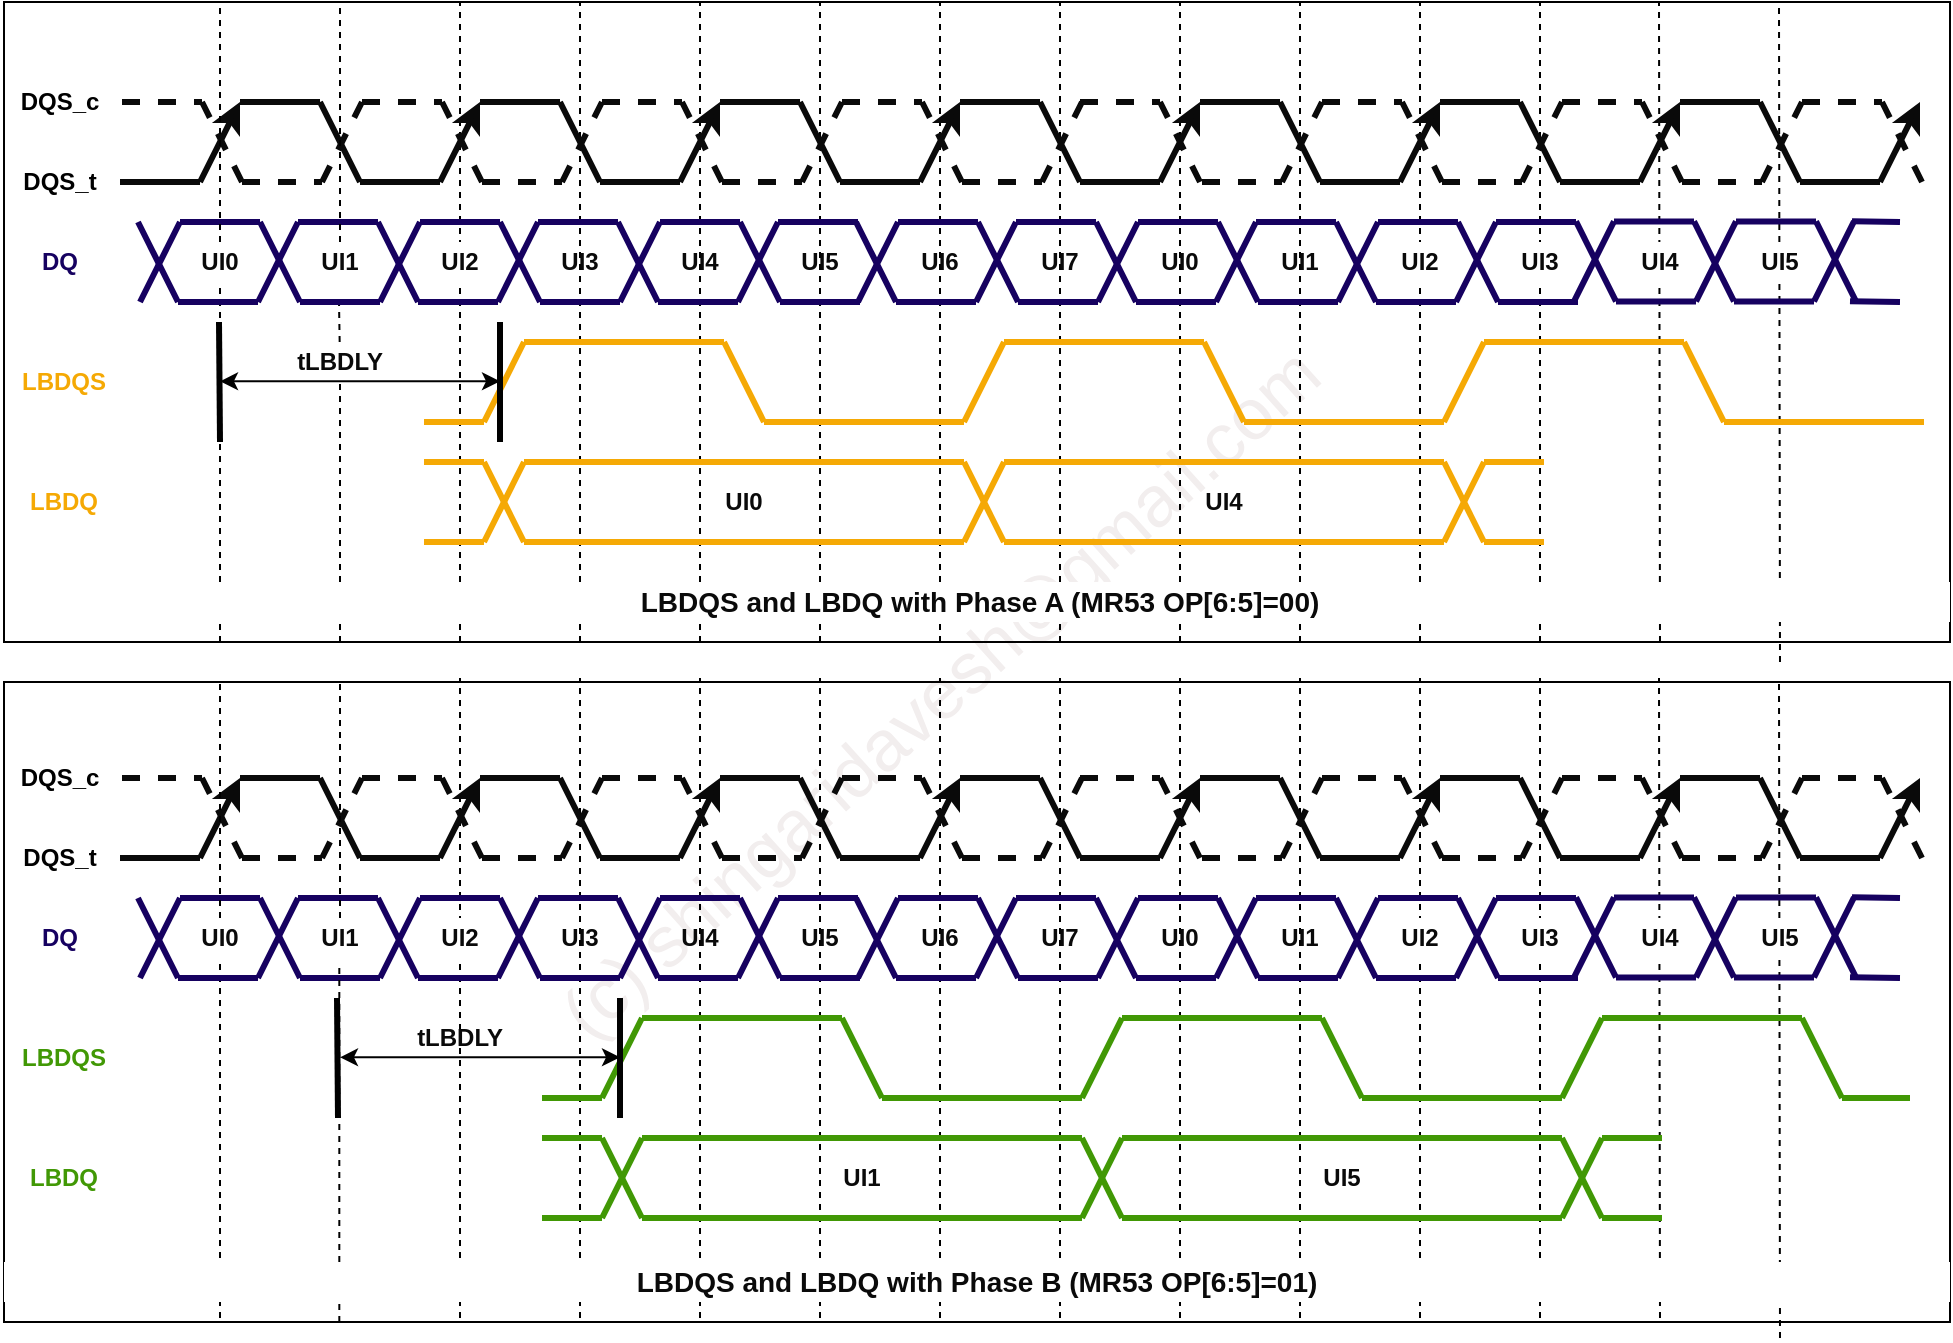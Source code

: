 <mxfile version="24.7.7">
  <diagram name="Page-1" id="C6QzBt6AmBTu_7Bw-_M2">
    <mxGraphModel dx="1180" dy="881" grid="1" gridSize="10" guides="1" tooltips="1" connect="1" arrows="1" fold="1" page="1" pageScale="1" pageWidth="850" pageHeight="1100" math="0" shadow="0">
      <root>
        <mxCell id="0" />
        <mxCell id="1" parent="0" />
        <mxCell id="CRXJROGHJ4yO3ktqUOCc-1" value="(c) shingaridavesh@gmail.com" style="text;html=1;align=center;verticalAlign=middle;whiteSpace=wrap;rounded=0;fontSize=36;fontColor=#f2eeee;rotation=-42;" vertex="1" parent="1">
          <mxGeometry x="110" y="530" width="870" height="30" as="geometry" />
        </mxCell>
        <mxCell id="CRXJROGHJ4yO3ktqUOCc-780" value="" style="rounded=0;whiteSpace=wrap;html=1;fillColor=none;" vertex="1" parent="1">
          <mxGeometry x="77" y="200" width="973" height="320" as="geometry" />
        </mxCell>
        <mxCell id="CRXJROGHJ4yO3ktqUOCc-781" value="" style="rounded=0;whiteSpace=wrap;html=1;fillColor=none;" vertex="1" parent="1">
          <mxGeometry x="77" y="540" width="973" height="320" as="geometry" />
        </mxCell>
        <mxCell id="CRXJROGHJ4yO3ktqUOCc-583" value="" style="endArrow=none;dashed=1;html=1;rounded=0;" edge="1" parent="1">
          <mxGeometry width="50" height="50" relative="1" as="geometry">
            <mxPoint x="305" y="520" as="sourcePoint" />
            <mxPoint x="305" y="200" as="targetPoint" />
          </mxGeometry>
        </mxCell>
        <mxCell id="CRXJROGHJ4yO3ktqUOCc-114" value="" style="endArrow=none;dashed=1;html=1;rounded=0;" edge="1" parent="1">
          <mxGeometry width="50" height="50" relative="1" as="geometry">
            <mxPoint x="365" y="520" as="sourcePoint" />
            <mxPoint x="365" y="200" as="targetPoint" />
          </mxGeometry>
        </mxCell>
        <mxCell id="CRXJROGHJ4yO3ktqUOCc-115" value="" style="endArrow=none;dashed=1;html=1;rounded=0;" edge="1" parent="1">
          <mxGeometry width="50" height="50" relative="1" as="geometry">
            <mxPoint x="425" y="520" as="sourcePoint" />
            <mxPoint x="425" y="200" as="targetPoint" />
          </mxGeometry>
        </mxCell>
        <mxCell id="CRXJROGHJ4yO3ktqUOCc-116" value="" style="endArrow=none;dashed=1;html=1;rounded=0;" edge="1" parent="1">
          <mxGeometry width="50" height="50" relative="1" as="geometry">
            <mxPoint x="485" y="520" as="sourcePoint" />
            <mxPoint x="485" y="200" as="targetPoint" />
          </mxGeometry>
        </mxCell>
        <mxCell id="CRXJROGHJ4yO3ktqUOCc-117" value="" style="endArrow=none;dashed=1;html=1;rounded=0;" edge="1" parent="1">
          <mxGeometry width="50" height="50" relative="1" as="geometry">
            <mxPoint x="545" y="520" as="sourcePoint" />
            <mxPoint x="545" y="200" as="targetPoint" />
          </mxGeometry>
        </mxCell>
        <mxCell id="CRXJROGHJ4yO3ktqUOCc-118" value="" style="endArrow=none;dashed=1;html=1;rounded=0;" edge="1" parent="1">
          <mxGeometry width="50" height="50" relative="1" as="geometry">
            <mxPoint x="605" y="520" as="sourcePoint" />
            <mxPoint x="605" y="200" as="targetPoint" />
          </mxGeometry>
        </mxCell>
        <mxCell id="CRXJROGHJ4yO3ktqUOCc-119" value="" style="endArrow=none;dashed=1;html=1;rounded=0;" edge="1" parent="1">
          <mxGeometry width="50" height="50" relative="1" as="geometry">
            <mxPoint x="665" y="520" as="sourcePoint" />
            <mxPoint x="665" y="200" as="targetPoint" />
          </mxGeometry>
        </mxCell>
        <mxCell id="CRXJROGHJ4yO3ktqUOCc-261" value="" style="endArrow=none;dashed=1;html=1;rounded=0;" edge="1" parent="1" target="CRXJROGHJ4yO3ktqUOCc-262">
          <mxGeometry width="50" height="50" relative="1" as="geometry">
            <mxPoint x="185" y="520" as="sourcePoint" />
            <mxPoint x="185" y="210" as="targetPoint" />
          </mxGeometry>
        </mxCell>
        <mxCell id="CRXJROGHJ4yO3ktqUOCc-585" value="" style="endArrow=none;dashed=1;html=1;rounded=0;" edge="1" parent="1" source="CRXJROGHJ4yO3ktqUOCc-589">
          <mxGeometry width="50" height="50" relative="1" as="geometry">
            <mxPoint x="245" y="520" as="sourcePoint" />
            <mxPoint x="244.5" y="350" as="targetPoint" />
          </mxGeometry>
        </mxCell>
        <mxCell id="CRXJROGHJ4yO3ktqUOCc-120" value="" style="endArrow=none;dashed=1;html=1;rounded=0;" edge="1" parent="1">
          <mxGeometry width="50" height="50" relative="1" as="geometry">
            <mxPoint x="725" y="520" as="sourcePoint" />
            <mxPoint x="725" y="200" as="targetPoint" />
          </mxGeometry>
        </mxCell>
        <mxCell id="CRXJROGHJ4yO3ktqUOCc-121" value="" style="endArrow=none;dashed=1;html=1;rounded=0;" edge="1" parent="1">
          <mxGeometry width="50" height="50" relative="1" as="geometry">
            <mxPoint x="785" y="520" as="sourcePoint" />
            <mxPoint x="785" y="200" as="targetPoint" />
          </mxGeometry>
        </mxCell>
        <mxCell id="CRXJROGHJ4yO3ktqUOCc-122" value="" style="endArrow=none;dashed=1;html=1;rounded=0;" edge="1" parent="1">
          <mxGeometry width="50" height="50" relative="1" as="geometry">
            <mxPoint x="845" y="520" as="sourcePoint" />
            <mxPoint x="845" y="200" as="targetPoint" />
          </mxGeometry>
        </mxCell>
        <mxCell id="CRXJROGHJ4yO3ktqUOCc-290" value="" style="endArrow=none;dashed=1;html=1;rounded=0;" edge="1" parent="1">
          <mxGeometry width="50" height="50" relative="1" as="geometry">
            <mxPoint x="905" y="520" as="sourcePoint" />
            <mxPoint x="904.5" y="200" as="targetPoint" />
          </mxGeometry>
        </mxCell>
        <mxCell id="CRXJROGHJ4yO3ktqUOCc-291" value="" style="endArrow=none;dashed=1;html=1;rounded=0;" edge="1" parent="1">
          <mxGeometry width="50" height="50" relative="1" as="geometry">
            <mxPoint x="965" y="530" as="sourcePoint" />
            <mxPoint x="964.5" y="200" as="targetPoint" />
          </mxGeometry>
        </mxCell>
        <mxCell id="CRXJROGHJ4yO3ktqUOCc-2" value="" style="endArrow=classic;html=1;rounded=0;strokeColor=#0a0a0a;strokeWidth=3;endFill=1;" edge="1" parent="1">
          <mxGeometry width="50" height="50" relative="1" as="geometry">
            <mxPoint x="175" y="290" as="sourcePoint" />
            <mxPoint x="195" y="250" as="targetPoint" />
          </mxGeometry>
        </mxCell>
        <mxCell id="CRXJROGHJ4yO3ktqUOCc-3" value="" style="endArrow=none;html=1;rounded=0;strokeColor=#0a0a0a;strokeWidth=3;" edge="1" parent="1">
          <mxGeometry width="50" height="50" relative="1" as="geometry">
            <mxPoint x="195" y="250" as="sourcePoint" />
            <mxPoint x="235" y="250" as="targetPoint" />
          </mxGeometry>
        </mxCell>
        <mxCell id="CRXJROGHJ4yO3ktqUOCc-4" value="" style="endArrow=none;html=1;rounded=0;strokeColor=#0a0a0a;strokeWidth=3;" edge="1" parent="1">
          <mxGeometry width="50" height="50" relative="1" as="geometry">
            <mxPoint x="255" y="290" as="sourcePoint" />
            <mxPoint x="235" y="250" as="targetPoint" />
          </mxGeometry>
        </mxCell>
        <mxCell id="CRXJROGHJ4yO3ktqUOCc-5" value="" style="endArrow=none;html=1;rounded=0;strokeColor=#0a0a0a;strokeWidth=3;" edge="1" parent="1">
          <mxGeometry width="50" height="50" relative="1" as="geometry">
            <mxPoint x="255" y="290" as="sourcePoint" />
            <mxPoint x="295" y="290" as="targetPoint" />
          </mxGeometry>
        </mxCell>
        <mxCell id="CRXJROGHJ4yO3ktqUOCc-6" value="" style="endArrow=classic;html=1;rounded=0;strokeColor=#0a0a0a;strokeWidth=3;endFill=1;" edge="1" parent="1">
          <mxGeometry width="50" height="50" relative="1" as="geometry">
            <mxPoint x="295" y="290" as="sourcePoint" />
            <mxPoint x="315" y="250" as="targetPoint" />
          </mxGeometry>
        </mxCell>
        <mxCell id="CRXJROGHJ4yO3ktqUOCc-7" value="" style="endArrow=none;html=1;rounded=0;strokeColor=#0a0a0a;strokeWidth=3;" edge="1" parent="1">
          <mxGeometry width="50" height="50" relative="1" as="geometry">
            <mxPoint x="315" y="250" as="sourcePoint" />
            <mxPoint x="355" y="250" as="targetPoint" />
          </mxGeometry>
        </mxCell>
        <mxCell id="CRXJROGHJ4yO3ktqUOCc-8" value="" style="endArrow=none;html=1;rounded=0;strokeColor=#0a0a0a;strokeWidth=3;" edge="1" parent="1">
          <mxGeometry width="50" height="50" relative="1" as="geometry">
            <mxPoint x="375" y="290" as="sourcePoint" />
            <mxPoint x="355" y="250" as="targetPoint" />
          </mxGeometry>
        </mxCell>
        <mxCell id="CRXJROGHJ4yO3ktqUOCc-9" value="" style="endArrow=none;html=1;rounded=0;strokeColor=#0a0a0a;strokeWidth=3;" edge="1" parent="1">
          <mxGeometry width="50" height="50" relative="1" as="geometry">
            <mxPoint x="375" y="290" as="sourcePoint" />
            <mxPoint x="415" y="290" as="targetPoint" />
          </mxGeometry>
        </mxCell>
        <mxCell id="CRXJROGHJ4yO3ktqUOCc-10" value="" style="endArrow=classic;html=1;rounded=0;strokeColor=#0a0a0a;strokeWidth=3;endFill=1;" edge="1" parent="1">
          <mxGeometry width="50" height="50" relative="1" as="geometry">
            <mxPoint x="415" y="290" as="sourcePoint" />
            <mxPoint x="435" y="250" as="targetPoint" />
          </mxGeometry>
        </mxCell>
        <mxCell id="CRXJROGHJ4yO3ktqUOCc-11" value="" style="endArrow=none;html=1;rounded=0;strokeColor=#0a0a0a;strokeWidth=3;" edge="1" parent="1">
          <mxGeometry width="50" height="50" relative="1" as="geometry">
            <mxPoint x="435" y="250" as="sourcePoint" />
            <mxPoint x="475" y="250" as="targetPoint" />
          </mxGeometry>
        </mxCell>
        <mxCell id="CRXJROGHJ4yO3ktqUOCc-12" value="" style="endArrow=none;html=1;rounded=0;strokeColor=#0a0a0a;strokeWidth=3;" edge="1" parent="1">
          <mxGeometry width="50" height="50" relative="1" as="geometry">
            <mxPoint x="495" y="290" as="sourcePoint" />
            <mxPoint x="475" y="250" as="targetPoint" />
          </mxGeometry>
        </mxCell>
        <mxCell id="CRXJROGHJ4yO3ktqUOCc-13" value="" style="endArrow=none;html=1;rounded=0;strokeColor=#0a0a0a;strokeWidth=3;" edge="1" parent="1">
          <mxGeometry width="50" height="50" relative="1" as="geometry">
            <mxPoint x="495" y="290" as="sourcePoint" />
            <mxPoint x="535" y="290" as="targetPoint" />
          </mxGeometry>
        </mxCell>
        <mxCell id="CRXJROGHJ4yO3ktqUOCc-14" value="" style="endArrow=classic;html=1;rounded=0;strokeColor=#0a0a0a;strokeWidth=3;endFill=1;" edge="1" parent="1">
          <mxGeometry width="50" height="50" relative="1" as="geometry">
            <mxPoint x="535" y="290" as="sourcePoint" />
            <mxPoint x="555" y="250" as="targetPoint" />
          </mxGeometry>
        </mxCell>
        <mxCell id="CRXJROGHJ4yO3ktqUOCc-15" value="" style="endArrow=none;html=1;rounded=0;strokeColor=#0a0a0a;strokeWidth=3;" edge="1" parent="1">
          <mxGeometry width="50" height="50" relative="1" as="geometry">
            <mxPoint x="555" y="250" as="sourcePoint" />
            <mxPoint x="595" y="250" as="targetPoint" />
          </mxGeometry>
        </mxCell>
        <mxCell id="CRXJROGHJ4yO3ktqUOCc-16" value="" style="endArrow=none;html=1;rounded=0;strokeColor=#0a0a0a;strokeWidth=3;" edge="1" parent="1">
          <mxGeometry width="50" height="50" relative="1" as="geometry">
            <mxPoint x="615" y="290" as="sourcePoint" />
            <mxPoint x="595" y="250" as="targetPoint" />
          </mxGeometry>
        </mxCell>
        <mxCell id="CRXJROGHJ4yO3ktqUOCc-17" value="" style="endArrow=none;html=1;rounded=0;strokeColor=#0a0a0a;strokeWidth=3;" edge="1" parent="1">
          <mxGeometry width="50" height="50" relative="1" as="geometry">
            <mxPoint x="615" y="290" as="sourcePoint" />
            <mxPoint x="655" y="290" as="targetPoint" />
          </mxGeometry>
        </mxCell>
        <mxCell id="CRXJROGHJ4yO3ktqUOCc-18" value="" style="endArrow=classic;html=1;rounded=0;strokeColor=#0a0a0a;strokeWidth=3;endFill=1;" edge="1" parent="1">
          <mxGeometry width="50" height="50" relative="1" as="geometry">
            <mxPoint x="655" y="290" as="sourcePoint" />
            <mxPoint x="675" y="250" as="targetPoint" />
          </mxGeometry>
        </mxCell>
        <mxCell id="CRXJROGHJ4yO3ktqUOCc-19" value="" style="endArrow=none;html=1;rounded=0;strokeColor=#0a0a0a;strokeWidth=3;" edge="1" parent="1">
          <mxGeometry width="50" height="50" relative="1" as="geometry">
            <mxPoint x="135" y="290" as="sourcePoint" />
            <mxPoint x="175" y="290" as="targetPoint" />
          </mxGeometry>
        </mxCell>
        <mxCell id="CRXJROGHJ4yO3ktqUOCc-20" value="" style="endArrow=none;html=1;rounded=0;strokeColor=#0a0a0a;strokeWidth=3;dashed=1;" edge="1" parent="1">
          <mxGeometry width="50" height="50" relative="1" as="geometry">
            <mxPoint x="136" y="250" as="sourcePoint" />
            <mxPoint x="176" y="250" as="targetPoint" />
          </mxGeometry>
        </mxCell>
        <mxCell id="CRXJROGHJ4yO3ktqUOCc-21" value="" style="endArrow=none;html=1;rounded=0;strokeColor=#0a0a0a;strokeWidth=3;dashed=1;" edge="1" parent="1">
          <mxGeometry width="50" height="50" relative="1" as="geometry">
            <mxPoint x="196" y="290" as="sourcePoint" />
            <mxPoint x="176" y="250" as="targetPoint" />
          </mxGeometry>
        </mxCell>
        <mxCell id="CRXJROGHJ4yO3ktqUOCc-22" value="" style="endArrow=none;html=1;rounded=0;strokeColor=#0a0a0a;strokeWidth=3;dashed=1;" edge="1" parent="1">
          <mxGeometry width="50" height="50" relative="1" as="geometry">
            <mxPoint x="196" y="290" as="sourcePoint" />
            <mxPoint x="236" y="290" as="targetPoint" />
          </mxGeometry>
        </mxCell>
        <mxCell id="CRXJROGHJ4yO3ktqUOCc-23" value="" style="endArrow=none;html=1;rounded=0;strokeColor=#0a0a0a;strokeWidth=3;dashed=1;" edge="1" parent="1">
          <mxGeometry width="50" height="50" relative="1" as="geometry">
            <mxPoint x="236" y="290" as="sourcePoint" />
            <mxPoint x="256" y="250" as="targetPoint" />
          </mxGeometry>
        </mxCell>
        <mxCell id="CRXJROGHJ4yO3ktqUOCc-24" value="" style="endArrow=none;html=1;rounded=0;strokeColor=#0a0a0a;strokeWidth=3;dashed=1;" edge="1" parent="1">
          <mxGeometry width="50" height="50" relative="1" as="geometry">
            <mxPoint x="256" y="250" as="sourcePoint" />
            <mxPoint x="296" y="250" as="targetPoint" />
          </mxGeometry>
        </mxCell>
        <mxCell id="CRXJROGHJ4yO3ktqUOCc-25" value="" style="endArrow=none;html=1;rounded=0;strokeColor=#0a0a0a;strokeWidth=3;dashed=1;" edge="1" parent="1">
          <mxGeometry width="50" height="50" relative="1" as="geometry">
            <mxPoint x="316" y="290" as="sourcePoint" />
            <mxPoint x="296" y="250" as="targetPoint" />
          </mxGeometry>
        </mxCell>
        <mxCell id="CRXJROGHJ4yO3ktqUOCc-26" value="" style="endArrow=none;html=1;rounded=0;strokeColor=#0a0a0a;strokeWidth=3;dashed=1;" edge="1" parent="1">
          <mxGeometry width="50" height="50" relative="1" as="geometry">
            <mxPoint x="316" y="290" as="sourcePoint" />
            <mxPoint x="356" y="290" as="targetPoint" />
          </mxGeometry>
        </mxCell>
        <mxCell id="CRXJROGHJ4yO3ktqUOCc-27" value="" style="endArrow=none;html=1;rounded=0;strokeColor=#0a0a0a;strokeWidth=3;dashed=1;" edge="1" parent="1">
          <mxGeometry width="50" height="50" relative="1" as="geometry">
            <mxPoint x="356" y="290" as="sourcePoint" />
            <mxPoint x="376" y="250" as="targetPoint" />
          </mxGeometry>
        </mxCell>
        <mxCell id="CRXJROGHJ4yO3ktqUOCc-28" value="" style="endArrow=none;html=1;rounded=0;strokeColor=#0a0a0a;strokeWidth=3;dashed=1;" edge="1" parent="1">
          <mxGeometry width="50" height="50" relative="1" as="geometry">
            <mxPoint x="376" y="250" as="sourcePoint" />
            <mxPoint x="416" y="250" as="targetPoint" />
          </mxGeometry>
        </mxCell>
        <mxCell id="CRXJROGHJ4yO3ktqUOCc-29" value="" style="endArrow=none;html=1;rounded=0;strokeColor=#0a0a0a;strokeWidth=3;dashed=1;" edge="1" parent="1">
          <mxGeometry width="50" height="50" relative="1" as="geometry">
            <mxPoint x="436" y="290" as="sourcePoint" />
            <mxPoint x="416" y="250" as="targetPoint" />
          </mxGeometry>
        </mxCell>
        <mxCell id="CRXJROGHJ4yO3ktqUOCc-30" value="" style="endArrow=none;html=1;rounded=0;strokeColor=#0a0a0a;strokeWidth=3;dashed=1;" edge="1" parent="1">
          <mxGeometry width="50" height="50" relative="1" as="geometry">
            <mxPoint x="436" y="290" as="sourcePoint" />
            <mxPoint x="476" y="290" as="targetPoint" />
          </mxGeometry>
        </mxCell>
        <mxCell id="CRXJROGHJ4yO3ktqUOCc-31" value="" style="endArrow=none;html=1;rounded=0;strokeColor=#0a0a0a;strokeWidth=3;dashed=1;" edge="1" parent="1">
          <mxGeometry width="50" height="50" relative="1" as="geometry">
            <mxPoint x="476" y="290" as="sourcePoint" />
            <mxPoint x="496" y="250" as="targetPoint" />
          </mxGeometry>
        </mxCell>
        <mxCell id="CRXJROGHJ4yO3ktqUOCc-32" value="" style="endArrow=none;html=1;rounded=0;strokeColor=#0a0a0a;strokeWidth=3;dashed=1;" edge="1" parent="1">
          <mxGeometry width="50" height="50" relative="1" as="geometry">
            <mxPoint x="496" y="250" as="sourcePoint" />
            <mxPoint x="536" y="250" as="targetPoint" />
          </mxGeometry>
        </mxCell>
        <mxCell id="CRXJROGHJ4yO3ktqUOCc-33" value="" style="endArrow=none;html=1;rounded=0;strokeColor=#0a0a0a;strokeWidth=3;dashed=1;" edge="1" parent="1">
          <mxGeometry width="50" height="50" relative="1" as="geometry">
            <mxPoint x="556" y="290" as="sourcePoint" />
            <mxPoint x="536" y="250" as="targetPoint" />
          </mxGeometry>
        </mxCell>
        <mxCell id="CRXJROGHJ4yO3ktqUOCc-34" value="" style="endArrow=none;html=1;rounded=0;strokeColor=#0a0a0a;strokeWidth=3;dashed=1;" edge="1" parent="1">
          <mxGeometry width="50" height="50" relative="1" as="geometry">
            <mxPoint x="556" y="290" as="sourcePoint" />
            <mxPoint x="596" y="290" as="targetPoint" />
          </mxGeometry>
        </mxCell>
        <mxCell id="CRXJROGHJ4yO3ktqUOCc-35" value="" style="endArrow=none;html=1;rounded=0;strokeColor=#0a0a0a;strokeWidth=3;dashed=1;" edge="1" parent="1">
          <mxGeometry width="50" height="50" relative="1" as="geometry">
            <mxPoint x="596" y="290" as="sourcePoint" />
            <mxPoint x="616" y="250" as="targetPoint" />
          </mxGeometry>
        </mxCell>
        <mxCell id="CRXJROGHJ4yO3ktqUOCc-36" value="" style="endArrow=none;html=1;rounded=0;strokeColor=#0a0a0a;strokeWidth=3;dashed=1;" edge="1" parent="1">
          <mxGeometry width="50" height="50" relative="1" as="geometry">
            <mxPoint x="615" y="250" as="sourcePoint" />
            <mxPoint x="655" y="250" as="targetPoint" />
          </mxGeometry>
        </mxCell>
        <mxCell id="CRXJROGHJ4yO3ktqUOCc-37" value="" style="endArrow=none;html=1;rounded=0;strokeColor=#0a0a0a;strokeWidth=3;dashed=1;" edge="1" parent="1">
          <mxGeometry width="50" height="50" relative="1" as="geometry">
            <mxPoint x="675" y="290" as="sourcePoint" />
            <mxPoint x="655" y="250" as="targetPoint" />
          </mxGeometry>
        </mxCell>
        <mxCell id="CRXJROGHJ4yO3ktqUOCc-38" value="" style="endArrow=none;html=1;rounded=0;strokeColor=#160160;strokeWidth=3;" edge="1" parent="1">
          <mxGeometry width="50" height="50" relative="1" as="geometry">
            <mxPoint x="164" y="350" as="sourcePoint" />
            <mxPoint x="144" y="310" as="targetPoint" />
          </mxGeometry>
        </mxCell>
        <mxCell id="CRXJROGHJ4yO3ktqUOCc-39" value="" style="endArrow=none;html=1;rounded=0;strokeColor=#160160;strokeWidth=3;" edge="1" parent="1">
          <mxGeometry width="50" height="50" relative="1" as="geometry">
            <mxPoint x="164" y="350" as="sourcePoint" />
            <mxPoint x="204" y="350" as="targetPoint" />
          </mxGeometry>
        </mxCell>
        <mxCell id="CRXJROGHJ4yO3ktqUOCc-40" value="" style="endArrow=none;html=1;rounded=0;strokeColor=#160160;strokeWidth=3;" edge="1" parent="1">
          <mxGeometry width="50" height="50" relative="1" as="geometry">
            <mxPoint x="204" y="350" as="sourcePoint" />
            <mxPoint x="224" y="310" as="targetPoint" />
          </mxGeometry>
        </mxCell>
        <mxCell id="CRXJROGHJ4yO3ktqUOCc-41" value="" style="endArrow=none;html=1;rounded=0;strokeColor=#160160;strokeWidth=3;" edge="1" parent="1">
          <mxGeometry width="50" height="50" relative="1" as="geometry">
            <mxPoint x="224" y="310" as="sourcePoint" />
            <mxPoint x="264" y="310" as="targetPoint" />
          </mxGeometry>
        </mxCell>
        <mxCell id="CRXJROGHJ4yO3ktqUOCc-42" value="" style="endArrow=none;html=1;rounded=0;strokeColor=#160160;strokeWidth=3;" edge="1" parent="1">
          <mxGeometry width="50" height="50" relative="1" as="geometry">
            <mxPoint x="284" y="350" as="sourcePoint" />
            <mxPoint x="264" y="310" as="targetPoint" />
          </mxGeometry>
        </mxCell>
        <mxCell id="CRXJROGHJ4yO3ktqUOCc-43" value="" style="endArrow=none;html=1;rounded=0;strokeColor=#160160;strokeWidth=3;" edge="1" parent="1">
          <mxGeometry width="50" height="50" relative="1" as="geometry">
            <mxPoint x="284" y="350" as="sourcePoint" />
            <mxPoint x="324" y="350" as="targetPoint" />
          </mxGeometry>
        </mxCell>
        <mxCell id="CRXJROGHJ4yO3ktqUOCc-44" value="" style="endArrow=none;html=1;rounded=0;strokeColor=#160160;strokeWidth=3;" edge="1" parent="1">
          <mxGeometry width="50" height="50" relative="1" as="geometry">
            <mxPoint x="324" y="350" as="sourcePoint" />
            <mxPoint x="344" y="310" as="targetPoint" />
          </mxGeometry>
        </mxCell>
        <mxCell id="CRXJROGHJ4yO3ktqUOCc-45" value="" style="endArrow=none;html=1;rounded=0;strokeColor=#160160;strokeWidth=3;" edge="1" parent="1">
          <mxGeometry width="50" height="50" relative="1" as="geometry">
            <mxPoint x="344" y="310" as="sourcePoint" />
            <mxPoint x="384" y="310" as="targetPoint" />
          </mxGeometry>
        </mxCell>
        <mxCell id="CRXJROGHJ4yO3ktqUOCc-46" value="" style="endArrow=none;html=1;rounded=0;strokeColor=#160160;strokeWidth=3;" edge="1" parent="1">
          <mxGeometry width="50" height="50" relative="1" as="geometry">
            <mxPoint x="404" y="350" as="sourcePoint" />
            <mxPoint x="384" y="310" as="targetPoint" />
          </mxGeometry>
        </mxCell>
        <mxCell id="CRXJROGHJ4yO3ktqUOCc-47" value="" style="endArrow=none;html=1;rounded=0;strokeColor=#160160;strokeWidth=3;" edge="1" parent="1">
          <mxGeometry width="50" height="50" relative="1" as="geometry">
            <mxPoint x="404" y="350" as="sourcePoint" />
            <mxPoint x="444" y="350" as="targetPoint" />
          </mxGeometry>
        </mxCell>
        <mxCell id="CRXJROGHJ4yO3ktqUOCc-48" value="" style="endArrow=none;html=1;rounded=0;strokeColor=#160160;strokeWidth=3;" edge="1" parent="1">
          <mxGeometry width="50" height="50" relative="1" as="geometry">
            <mxPoint x="444" y="350" as="sourcePoint" />
            <mxPoint x="464" y="310" as="targetPoint" />
          </mxGeometry>
        </mxCell>
        <mxCell id="CRXJROGHJ4yO3ktqUOCc-49" value="" style="endArrow=none;html=1;rounded=0;strokeColor=#160160;strokeWidth=3;" edge="1" parent="1">
          <mxGeometry width="50" height="50" relative="1" as="geometry">
            <mxPoint x="464" y="310" as="sourcePoint" />
            <mxPoint x="504" y="310" as="targetPoint" />
          </mxGeometry>
        </mxCell>
        <mxCell id="CRXJROGHJ4yO3ktqUOCc-50" value="" style="endArrow=none;html=1;rounded=0;strokeColor=#160160;strokeWidth=3;" edge="1" parent="1">
          <mxGeometry width="50" height="50" relative="1" as="geometry">
            <mxPoint x="145" y="350" as="sourcePoint" />
            <mxPoint x="165" y="310" as="targetPoint" />
          </mxGeometry>
        </mxCell>
        <mxCell id="CRXJROGHJ4yO3ktqUOCc-51" value="" style="endArrow=none;html=1;rounded=0;strokeColor=#160160;strokeWidth=3;" edge="1" parent="1">
          <mxGeometry width="50" height="50" relative="1" as="geometry">
            <mxPoint x="165" y="310" as="sourcePoint" />
            <mxPoint x="205" y="310" as="targetPoint" />
          </mxGeometry>
        </mxCell>
        <mxCell id="CRXJROGHJ4yO3ktqUOCc-52" value="" style="endArrow=none;html=1;rounded=0;strokeColor=#160160;strokeWidth=3;" edge="1" parent="1">
          <mxGeometry width="50" height="50" relative="1" as="geometry">
            <mxPoint x="225" y="350" as="sourcePoint" />
            <mxPoint x="205" y="310" as="targetPoint" />
          </mxGeometry>
        </mxCell>
        <mxCell id="CRXJROGHJ4yO3ktqUOCc-53" value="" style="endArrow=none;html=1;rounded=0;strokeColor=#160160;strokeWidth=3;" edge="1" parent="1">
          <mxGeometry width="50" height="50" relative="1" as="geometry">
            <mxPoint x="225" y="350" as="sourcePoint" />
            <mxPoint x="265" y="350" as="targetPoint" />
          </mxGeometry>
        </mxCell>
        <mxCell id="CRXJROGHJ4yO3ktqUOCc-54" value="" style="endArrow=none;html=1;rounded=0;strokeColor=#160160;strokeWidth=3;" edge="1" parent="1">
          <mxGeometry width="50" height="50" relative="1" as="geometry">
            <mxPoint x="265" y="350" as="sourcePoint" />
            <mxPoint x="285" y="310" as="targetPoint" />
          </mxGeometry>
        </mxCell>
        <mxCell id="CRXJROGHJ4yO3ktqUOCc-55" value="" style="endArrow=none;html=1;rounded=0;strokeColor=#160160;strokeWidth=3;" edge="1" parent="1">
          <mxGeometry width="50" height="50" relative="1" as="geometry">
            <mxPoint x="285" y="310" as="sourcePoint" />
            <mxPoint x="325" y="310" as="targetPoint" />
          </mxGeometry>
        </mxCell>
        <mxCell id="CRXJROGHJ4yO3ktqUOCc-56" value="" style="endArrow=none;html=1;rounded=0;strokeColor=#160160;strokeWidth=3;" edge="1" parent="1">
          <mxGeometry width="50" height="50" relative="1" as="geometry">
            <mxPoint x="345" y="350" as="sourcePoint" />
            <mxPoint x="325" y="310" as="targetPoint" />
          </mxGeometry>
        </mxCell>
        <mxCell id="CRXJROGHJ4yO3ktqUOCc-57" value="" style="endArrow=none;html=1;rounded=0;strokeColor=#160160;strokeWidth=3;" edge="1" parent="1">
          <mxGeometry width="50" height="50" relative="1" as="geometry">
            <mxPoint x="345" y="350" as="sourcePoint" />
            <mxPoint x="385" y="350" as="targetPoint" />
          </mxGeometry>
        </mxCell>
        <mxCell id="CRXJROGHJ4yO3ktqUOCc-58" value="" style="endArrow=none;html=1;rounded=0;strokeColor=#160160;strokeWidth=3;" edge="1" parent="1">
          <mxGeometry width="50" height="50" relative="1" as="geometry">
            <mxPoint x="385" y="350" as="sourcePoint" />
            <mxPoint x="405" y="310" as="targetPoint" />
          </mxGeometry>
        </mxCell>
        <mxCell id="CRXJROGHJ4yO3ktqUOCc-59" value="" style="endArrow=none;html=1;rounded=0;strokeColor=#160160;strokeWidth=3;" edge="1" parent="1">
          <mxGeometry width="50" height="50" relative="1" as="geometry">
            <mxPoint x="405" y="310" as="sourcePoint" />
            <mxPoint x="445" y="310" as="targetPoint" />
          </mxGeometry>
        </mxCell>
        <mxCell id="CRXJROGHJ4yO3ktqUOCc-60" value="" style="endArrow=none;html=1;rounded=0;strokeColor=#160160;strokeWidth=3;" edge="1" parent="1">
          <mxGeometry width="50" height="50" relative="1" as="geometry">
            <mxPoint x="465" y="350" as="sourcePoint" />
            <mxPoint x="445" y="310" as="targetPoint" />
          </mxGeometry>
        </mxCell>
        <mxCell id="CRXJROGHJ4yO3ktqUOCc-61" value="" style="endArrow=none;html=1;rounded=0;strokeColor=#160160;strokeWidth=3;" edge="1" parent="1">
          <mxGeometry width="50" height="50" relative="1" as="geometry">
            <mxPoint x="465" y="350" as="sourcePoint" />
            <mxPoint x="505" y="350" as="targetPoint" />
          </mxGeometry>
        </mxCell>
        <mxCell id="CRXJROGHJ4yO3ktqUOCc-62" value="" style="endArrow=none;html=1;rounded=0;strokeColor=#160160;strokeWidth=3;" edge="1" parent="1">
          <mxGeometry width="50" height="50" relative="1" as="geometry">
            <mxPoint x="523" y="350" as="sourcePoint" />
            <mxPoint x="503" y="310" as="targetPoint" />
          </mxGeometry>
        </mxCell>
        <mxCell id="CRXJROGHJ4yO3ktqUOCc-63" value="" style="endArrow=none;html=1;rounded=0;strokeColor=#160160;strokeWidth=3;" edge="1" parent="1">
          <mxGeometry width="50" height="50" relative="1" as="geometry">
            <mxPoint x="523" y="350" as="sourcePoint" />
            <mxPoint x="563" y="350" as="targetPoint" />
          </mxGeometry>
        </mxCell>
        <mxCell id="CRXJROGHJ4yO3ktqUOCc-64" value="" style="endArrow=none;html=1;rounded=0;strokeColor=#160160;strokeWidth=3;" edge="1" parent="1">
          <mxGeometry width="50" height="50" relative="1" as="geometry">
            <mxPoint x="563" y="350" as="sourcePoint" />
            <mxPoint x="583" y="310" as="targetPoint" />
          </mxGeometry>
        </mxCell>
        <mxCell id="CRXJROGHJ4yO3ktqUOCc-65" value="" style="endArrow=none;html=1;rounded=0;strokeColor=#160160;strokeWidth=3;" edge="1" parent="1">
          <mxGeometry width="50" height="50" relative="1" as="geometry">
            <mxPoint x="583" y="310" as="sourcePoint" />
            <mxPoint x="623" y="310" as="targetPoint" />
          </mxGeometry>
        </mxCell>
        <mxCell id="CRXJROGHJ4yO3ktqUOCc-66" value="" style="endArrow=none;html=1;rounded=0;strokeColor=#160160;strokeWidth=3;" edge="1" parent="1">
          <mxGeometry width="50" height="50" relative="1" as="geometry">
            <mxPoint x="643" y="350" as="sourcePoint" />
            <mxPoint x="623" y="310" as="targetPoint" />
          </mxGeometry>
        </mxCell>
        <mxCell id="CRXJROGHJ4yO3ktqUOCc-67" value="" style="endArrow=none;html=1;rounded=0;strokeColor=#160160;strokeWidth=3;" edge="1" parent="1">
          <mxGeometry width="50" height="50" relative="1" as="geometry">
            <mxPoint x="643" y="350" as="sourcePoint" />
            <mxPoint x="683" y="350" as="targetPoint" />
          </mxGeometry>
        </mxCell>
        <mxCell id="CRXJROGHJ4yO3ktqUOCc-68" value="" style="endArrow=none;html=1;rounded=0;strokeColor=#160160;strokeWidth=3;" edge="1" parent="1">
          <mxGeometry width="50" height="50" relative="1" as="geometry">
            <mxPoint x="683" y="350" as="sourcePoint" />
            <mxPoint x="703" y="310" as="targetPoint" />
          </mxGeometry>
        </mxCell>
        <mxCell id="CRXJROGHJ4yO3ktqUOCc-69" value="" style="endArrow=none;html=1;rounded=0;strokeColor=#160160;strokeWidth=3;" edge="1" parent="1">
          <mxGeometry width="50" height="50" relative="1" as="geometry">
            <mxPoint x="703" y="310" as="sourcePoint" />
            <mxPoint x="743" y="310" as="targetPoint" />
          </mxGeometry>
        </mxCell>
        <mxCell id="CRXJROGHJ4yO3ktqUOCc-70" value="" style="endArrow=none;html=1;rounded=0;strokeColor=#160160;strokeWidth=3;" edge="1" parent="1">
          <mxGeometry width="50" height="50" relative="1" as="geometry">
            <mxPoint x="763" y="350" as="sourcePoint" />
            <mxPoint x="743" y="310" as="targetPoint" />
          </mxGeometry>
        </mxCell>
        <mxCell id="CRXJROGHJ4yO3ktqUOCc-71" value="" style="endArrow=none;html=1;rounded=0;strokeColor=#160160;strokeWidth=3;" edge="1" parent="1">
          <mxGeometry width="50" height="50" relative="1" as="geometry">
            <mxPoint x="763" y="350" as="sourcePoint" />
            <mxPoint x="803" y="350" as="targetPoint" />
          </mxGeometry>
        </mxCell>
        <mxCell id="CRXJROGHJ4yO3ktqUOCc-72" value="" style="endArrow=none;html=1;rounded=0;strokeColor=#160160;strokeWidth=3;" edge="1" parent="1">
          <mxGeometry width="50" height="50" relative="1" as="geometry">
            <mxPoint x="803" y="350" as="sourcePoint" />
            <mxPoint x="823" y="310" as="targetPoint" />
          </mxGeometry>
        </mxCell>
        <mxCell id="CRXJROGHJ4yO3ktqUOCc-73" value="" style="endArrow=none;html=1;rounded=0;strokeColor=#160160;strokeWidth=3;" edge="1" parent="1">
          <mxGeometry width="50" height="50" relative="1" as="geometry">
            <mxPoint x="823" y="310" as="sourcePoint" />
            <mxPoint x="863" y="310" as="targetPoint" />
          </mxGeometry>
        </mxCell>
        <mxCell id="CRXJROGHJ4yO3ktqUOCc-74" value="" style="endArrow=none;html=1;rounded=0;strokeColor=#160160;strokeWidth=3;" edge="1" parent="1">
          <mxGeometry width="50" height="50" relative="1" as="geometry">
            <mxPoint x="504" y="350" as="sourcePoint" />
            <mxPoint x="524" y="310" as="targetPoint" />
          </mxGeometry>
        </mxCell>
        <mxCell id="CRXJROGHJ4yO3ktqUOCc-75" value="" style="endArrow=none;html=1;rounded=0;strokeColor=#160160;strokeWidth=3;" edge="1" parent="1">
          <mxGeometry width="50" height="50" relative="1" as="geometry">
            <mxPoint x="524" y="310" as="sourcePoint" />
            <mxPoint x="564" y="310" as="targetPoint" />
          </mxGeometry>
        </mxCell>
        <mxCell id="CRXJROGHJ4yO3ktqUOCc-76" value="" style="endArrow=none;html=1;rounded=0;strokeColor=#160160;strokeWidth=3;" edge="1" parent="1">
          <mxGeometry width="50" height="50" relative="1" as="geometry">
            <mxPoint x="584" y="350" as="sourcePoint" />
            <mxPoint x="564" y="310" as="targetPoint" />
          </mxGeometry>
        </mxCell>
        <mxCell id="CRXJROGHJ4yO3ktqUOCc-77" value="" style="endArrow=none;html=1;rounded=0;strokeColor=#160160;strokeWidth=3;" edge="1" parent="1">
          <mxGeometry width="50" height="50" relative="1" as="geometry">
            <mxPoint x="584" y="350" as="sourcePoint" />
            <mxPoint x="624" y="350" as="targetPoint" />
          </mxGeometry>
        </mxCell>
        <mxCell id="CRXJROGHJ4yO3ktqUOCc-78" value="" style="endArrow=none;html=1;rounded=0;strokeColor=#160160;strokeWidth=3;" edge="1" parent="1">
          <mxGeometry width="50" height="50" relative="1" as="geometry">
            <mxPoint x="624" y="350" as="sourcePoint" />
            <mxPoint x="644" y="310" as="targetPoint" />
          </mxGeometry>
        </mxCell>
        <mxCell id="CRXJROGHJ4yO3ktqUOCc-79" value="" style="endArrow=none;html=1;rounded=0;strokeColor=#160160;strokeWidth=3;" edge="1" parent="1">
          <mxGeometry width="50" height="50" relative="1" as="geometry">
            <mxPoint x="644" y="310" as="sourcePoint" />
            <mxPoint x="684" y="310" as="targetPoint" />
          </mxGeometry>
        </mxCell>
        <mxCell id="CRXJROGHJ4yO3ktqUOCc-80" value="" style="endArrow=none;html=1;rounded=0;strokeColor=#160160;strokeWidth=3;" edge="1" parent="1">
          <mxGeometry width="50" height="50" relative="1" as="geometry">
            <mxPoint x="704" y="350" as="sourcePoint" />
            <mxPoint x="684" y="310" as="targetPoint" />
          </mxGeometry>
        </mxCell>
        <mxCell id="CRXJROGHJ4yO3ktqUOCc-81" value="" style="endArrow=none;html=1;rounded=0;strokeColor=#160160;strokeWidth=3;" edge="1" parent="1">
          <mxGeometry width="50" height="50" relative="1" as="geometry">
            <mxPoint x="704" y="350" as="sourcePoint" />
            <mxPoint x="744" y="350" as="targetPoint" />
          </mxGeometry>
        </mxCell>
        <mxCell id="CRXJROGHJ4yO3ktqUOCc-82" value="" style="endArrow=none;html=1;rounded=0;strokeColor=#160160;strokeWidth=3;" edge="1" parent="1">
          <mxGeometry width="50" height="50" relative="1" as="geometry">
            <mxPoint x="744" y="350" as="sourcePoint" />
            <mxPoint x="764" y="310" as="targetPoint" />
          </mxGeometry>
        </mxCell>
        <mxCell id="CRXJROGHJ4yO3ktqUOCc-83" value="" style="endArrow=none;html=1;rounded=0;strokeColor=#160160;strokeWidth=3;" edge="1" parent="1">
          <mxGeometry width="50" height="50" relative="1" as="geometry">
            <mxPoint x="764" y="310" as="sourcePoint" />
            <mxPoint x="804" y="310" as="targetPoint" />
          </mxGeometry>
        </mxCell>
        <mxCell id="CRXJROGHJ4yO3ktqUOCc-84" value="" style="endArrow=none;html=1;rounded=0;strokeColor=#160160;strokeWidth=3;" edge="1" parent="1">
          <mxGeometry width="50" height="50" relative="1" as="geometry">
            <mxPoint x="824" y="350" as="sourcePoint" />
            <mxPoint x="804" y="310" as="targetPoint" />
          </mxGeometry>
        </mxCell>
        <mxCell id="CRXJROGHJ4yO3ktqUOCc-85" value="" style="endArrow=none;html=1;rounded=0;strokeColor=#160160;strokeWidth=3;" edge="1" parent="1">
          <mxGeometry width="50" height="50" relative="1" as="geometry">
            <mxPoint x="824" y="350" as="sourcePoint" />
            <mxPoint x="864" y="350" as="targetPoint" />
          </mxGeometry>
        </mxCell>
        <mxCell id="CRXJROGHJ4yO3ktqUOCc-86" value="" style="endArrow=none;html=1;rounded=0;strokeColor=#0a0a0a;strokeWidth=3;" edge="1" parent="1">
          <mxGeometry width="50" height="50" relative="1" as="geometry">
            <mxPoint x="675" y="250" as="sourcePoint" />
            <mxPoint x="715" y="250" as="targetPoint" />
          </mxGeometry>
        </mxCell>
        <mxCell id="CRXJROGHJ4yO3ktqUOCc-87" value="" style="endArrow=none;html=1;rounded=0;strokeColor=#0a0a0a;strokeWidth=3;" edge="1" parent="1">
          <mxGeometry width="50" height="50" relative="1" as="geometry">
            <mxPoint x="735" y="290" as="sourcePoint" />
            <mxPoint x="715" y="250" as="targetPoint" />
          </mxGeometry>
        </mxCell>
        <mxCell id="CRXJROGHJ4yO3ktqUOCc-88" value="" style="endArrow=none;html=1;rounded=0;strokeColor=#0a0a0a;strokeWidth=3;" edge="1" parent="1">
          <mxGeometry width="50" height="50" relative="1" as="geometry">
            <mxPoint x="735" y="290" as="sourcePoint" />
            <mxPoint x="775" y="290" as="targetPoint" />
          </mxGeometry>
        </mxCell>
        <mxCell id="CRXJROGHJ4yO3ktqUOCc-89" value="" style="endArrow=classic;html=1;rounded=0;strokeColor=#0a0a0a;strokeWidth=3;endFill=1;" edge="1" parent="1">
          <mxGeometry width="50" height="50" relative="1" as="geometry">
            <mxPoint x="775" y="290" as="sourcePoint" />
            <mxPoint x="795" y="250" as="targetPoint" />
          </mxGeometry>
        </mxCell>
        <mxCell id="CRXJROGHJ4yO3ktqUOCc-90" value="" style="endArrow=none;html=1;rounded=0;strokeColor=#0a0a0a;strokeWidth=3;" edge="1" parent="1">
          <mxGeometry width="50" height="50" relative="1" as="geometry">
            <mxPoint x="795" y="250" as="sourcePoint" />
            <mxPoint x="835" y="250" as="targetPoint" />
          </mxGeometry>
        </mxCell>
        <mxCell id="CRXJROGHJ4yO3ktqUOCc-91" value="" style="endArrow=none;html=1;rounded=0;strokeColor=#0a0a0a;strokeWidth=3;" edge="1" parent="1">
          <mxGeometry width="50" height="50" relative="1" as="geometry">
            <mxPoint x="855" y="290" as="sourcePoint" />
            <mxPoint x="835" y="250" as="targetPoint" />
          </mxGeometry>
        </mxCell>
        <mxCell id="CRXJROGHJ4yO3ktqUOCc-92" value="" style="endArrow=none;html=1;rounded=0;strokeColor=#0a0a0a;strokeWidth=3;" edge="1" parent="1">
          <mxGeometry width="50" height="50" relative="1" as="geometry">
            <mxPoint x="855" y="290" as="sourcePoint" />
            <mxPoint x="895" y="290" as="targetPoint" />
          </mxGeometry>
        </mxCell>
        <mxCell id="CRXJROGHJ4yO3ktqUOCc-93" value="" style="endArrow=classic;html=1;rounded=0;strokeColor=#0a0a0a;strokeWidth=3;endFill=1;" edge="1" parent="1">
          <mxGeometry width="50" height="50" relative="1" as="geometry">
            <mxPoint x="895" y="290" as="sourcePoint" />
            <mxPoint x="915" y="250" as="targetPoint" />
          </mxGeometry>
        </mxCell>
        <mxCell id="CRXJROGHJ4yO3ktqUOCc-94" value="" style="endArrow=none;html=1;rounded=0;strokeColor=#0a0a0a;strokeWidth=3;" edge="1" parent="1">
          <mxGeometry width="50" height="50" relative="1" as="geometry">
            <mxPoint x="915" y="250" as="sourcePoint" />
            <mxPoint x="955" y="250" as="targetPoint" />
          </mxGeometry>
        </mxCell>
        <mxCell id="CRXJROGHJ4yO3ktqUOCc-95" value="" style="endArrow=none;html=1;rounded=0;strokeColor=#0a0a0a;strokeWidth=3;" edge="1" parent="1">
          <mxGeometry width="50" height="50" relative="1" as="geometry">
            <mxPoint x="975" y="290" as="sourcePoint" />
            <mxPoint x="955" y="250" as="targetPoint" />
          </mxGeometry>
        </mxCell>
        <mxCell id="CRXJROGHJ4yO3ktqUOCc-96" value="" style="endArrow=none;html=1;rounded=0;strokeColor=#0a0a0a;strokeWidth=3;" edge="1" parent="1">
          <mxGeometry width="50" height="50" relative="1" as="geometry">
            <mxPoint x="975" y="290" as="sourcePoint" />
            <mxPoint x="1015" y="290" as="targetPoint" />
          </mxGeometry>
        </mxCell>
        <mxCell id="CRXJROGHJ4yO3ktqUOCc-97" value="" style="endArrow=none;html=1;rounded=0;strokeColor=#0a0a0a;strokeWidth=3;dashed=1;" edge="1" parent="1">
          <mxGeometry width="50" height="50" relative="1" as="geometry">
            <mxPoint x="676" y="290" as="sourcePoint" />
            <mxPoint x="716" y="290" as="targetPoint" />
          </mxGeometry>
        </mxCell>
        <mxCell id="CRXJROGHJ4yO3ktqUOCc-98" value="" style="endArrow=none;html=1;rounded=0;strokeColor=#0a0a0a;strokeWidth=3;dashed=1;" edge="1" parent="1">
          <mxGeometry width="50" height="50" relative="1" as="geometry">
            <mxPoint x="716" y="290" as="sourcePoint" />
            <mxPoint x="736" y="250" as="targetPoint" />
          </mxGeometry>
        </mxCell>
        <mxCell id="CRXJROGHJ4yO3ktqUOCc-99" value="" style="endArrow=none;html=1;rounded=0;strokeColor=#0a0a0a;strokeWidth=3;dashed=1;" edge="1" parent="1">
          <mxGeometry width="50" height="50" relative="1" as="geometry">
            <mxPoint x="736" y="250" as="sourcePoint" />
            <mxPoint x="776" y="250" as="targetPoint" />
          </mxGeometry>
        </mxCell>
        <mxCell id="CRXJROGHJ4yO3ktqUOCc-100" value="" style="endArrow=none;html=1;rounded=0;strokeColor=#0a0a0a;strokeWidth=3;dashed=1;" edge="1" parent="1">
          <mxGeometry width="50" height="50" relative="1" as="geometry">
            <mxPoint x="796" y="290" as="sourcePoint" />
            <mxPoint x="776" y="250" as="targetPoint" />
          </mxGeometry>
        </mxCell>
        <mxCell id="CRXJROGHJ4yO3ktqUOCc-101" value="" style="endArrow=none;html=1;rounded=0;strokeColor=#0a0a0a;strokeWidth=3;dashed=1;" edge="1" parent="1">
          <mxGeometry width="50" height="50" relative="1" as="geometry">
            <mxPoint x="796" y="290" as="sourcePoint" />
            <mxPoint x="836" y="290" as="targetPoint" />
          </mxGeometry>
        </mxCell>
        <mxCell id="CRXJROGHJ4yO3ktqUOCc-102" value="" style="endArrow=none;html=1;rounded=0;strokeColor=#0a0a0a;strokeWidth=3;dashed=1;" edge="1" parent="1">
          <mxGeometry width="50" height="50" relative="1" as="geometry">
            <mxPoint x="836" y="290" as="sourcePoint" />
            <mxPoint x="856" y="250" as="targetPoint" />
          </mxGeometry>
        </mxCell>
        <mxCell id="CRXJROGHJ4yO3ktqUOCc-103" value="" style="endArrow=none;html=1;rounded=0;strokeColor=#0a0a0a;strokeWidth=3;dashed=1;" edge="1" parent="1">
          <mxGeometry width="50" height="50" relative="1" as="geometry">
            <mxPoint x="856" y="250" as="sourcePoint" />
            <mxPoint x="896" y="250" as="targetPoint" />
          </mxGeometry>
        </mxCell>
        <mxCell id="CRXJROGHJ4yO3ktqUOCc-104" value="" style="endArrow=none;html=1;rounded=0;strokeColor=#0a0a0a;strokeWidth=3;dashed=1;" edge="1" parent="1">
          <mxGeometry width="50" height="50" relative="1" as="geometry">
            <mxPoint x="916" y="290" as="sourcePoint" />
            <mxPoint x="896" y="250" as="targetPoint" />
          </mxGeometry>
        </mxCell>
        <mxCell id="CRXJROGHJ4yO3ktqUOCc-105" value="" style="endArrow=none;html=1;rounded=0;strokeColor=#0a0a0a;strokeWidth=3;dashed=1;" edge="1" parent="1">
          <mxGeometry width="50" height="50" relative="1" as="geometry">
            <mxPoint x="916" y="290" as="sourcePoint" />
            <mxPoint x="956" y="290" as="targetPoint" />
          </mxGeometry>
        </mxCell>
        <mxCell id="CRXJROGHJ4yO3ktqUOCc-106" value="" style="endArrow=none;html=1;rounded=0;strokeColor=#0a0a0a;strokeWidth=3;dashed=1;" edge="1" parent="1">
          <mxGeometry width="50" height="50" relative="1" as="geometry">
            <mxPoint x="956" y="290" as="sourcePoint" />
            <mxPoint x="976" y="250" as="targetPoint" />
          </mxGeometry>
        </mxCell>
        <mxCell id="CRXJROGHJ4yO3ktqUOCc-107" value="" style="endArrow=none;html=1;rounded=0;strokeColor=#0a0a0a;strokeWidth=3;dashed=1;" edge="1" parent="1">
          <mxGeometry width="50" height="50" relative="1" as="geometry">
            <mxPoint x="976" y="250" as="sourcePoint" />
            <mxPoint x="1016" y="250" as="targetPoint" />
          </mxGeometry>
        </mxCell>
        <mxCell id="CRXJROGHJ4yO3ktqUOCc-108" value="DQS_c" style="text;html=1;align=center;verticalAlign=middle;whiteSpace=wrap;rounded=0;fontStyle=1" vertex="1" parent="1">
          <mxGeometry x="75" y="240" width="60" height="20" as="geometry" />
        </mxCell>
        <mxCell id="CRXJROGHJ4yO3ktqUOCc-109" value="DQS_t" style="text;html=1;align=center;verticalAlign=middle;whiteSpace=wrap;rounded=0;fontStyle=1" vertex="1" parent="1">
          <mxGeometry x="75" y="280" width="60" height="20" as="geometry" />
        </mxCell>
        <mxCell id="CRXJROGHJ4yO3ktqUOCc-110" value="DQ" style="text;html=1;align=center;verticalAlign=middle;whiteSpace=wrap;rounded=0;fontColor=#160160;fontStyle=1" vertex="1" parent="1">
          <mxGeometry x="75" y="320" width="60" height="20" as="geometry" />
        </mxCell>
        <mxCell id="CRXJROGHJ4yO3ktqUOCc-111" value="" style="endArrow=none;dashed=1;html=1;rounded=0;" edge="1" parent="1" source="CRXJROGHJ4yO3ktqUOCc-262">
          <mxGeometry width="50" height="50" relative="1" as="geometry">
            <mxPoint x="185" y="850" as="sourcePoint" />
            <mxPoint x="185" y="200" as="targetPoint" />
          </mxGeometry>
        </mxCell>
        <mxCell id="CRXJROGHJ4yO3ktqUOCc-112" value="" style="endArrow=none;dashed=1;html=1;rounded=0;" edge="1" parent="1" source="CRXJROGHJ4yO3ktqUOCc-264">
          <mxGeometry width="50" height="50" relative="1" as="geometry">
            <mxPoint x="245" y="850" as="sourcePoint" />
            <mxPoint x="245" y="200" as="targetPoint" />
          </mxGeometry>
        </mxCell>
        <mxCell id="CRXJROGHJ4yO3ktqUOCc-123" value="" style="endArrow=none;html=1;rounded=0;strokeColor=#160160;strokeWidth=3;" edge="1" parent="1">
          <mxGeometry width="50" height="50" relative="1" as="geometry">
            <mxPoint x="862" y="349.71" as="sourcePoint" />
            <mxPoint x="882" y="309.71" as="targetPoint" />
          </mxGeometry>
        </mxCell>
        <mxCell id="CRXJROGHJ4yO3ktqUOCc-124" value="" style="endArrow=none;html=1;rounded=0;strokeColor=#160160;strokeWidth=3;" edge="1" parent="1">
          <mxGeometry width="50" height="50" relative="1" as="geometry">
            <mxPoint x="882" y="309.71" as="sourcePoint" />
            <mxPoint x="922" y="309.71" as="targetPoint" />
          </mxGeometry>
        </mxCell>
        <mxCell id="CRXJROGHJ4yO3ktqUOCc-125" value="" style="endArrow=none;html=1;rounded=0;strokeColor=#160160;strokeWidth=3;" edge="1" parent="1">
          <mxGeometry width="50" height="50" relative="1" as="geometry">
            <mxPoint x="942" y="349.71" as="sourcePoint" />
            <mxPoint x="922" y="309.71" as="targetPoint" />
          </mxGeometry>
        </mxCell>
        <mxCell id="CRXJROGHJ4yO3ktqUOCc-126" value="" style="endArrow=none;html=1;rounded=0;strokeColor=#160160;strokeWidth=3;" edge="1" parent="1">
          <mxGeometry width="50" height="50" relative="1" as="geometry">
            <mxPoint x="942" y="349.71" as="sourcePoint" />
            <mxPoint x="982" y="349.71" as="targetPoint" />
          </mxGeometry>
        </mxCell>
        <mxCell id="CRXJROGHJ4yO3ktqUOCc-127" value="" style="endArrow=none;html=1;rounded=0;strokeColor=#160160;strokeWidth=3;" edge="1" parent="1">
          <mxGeometry width="50" height="50" relative="1" as="geometry">
            <mxPoint x="982" y="349.71" as="sourcePoint" />
            <mxPoint x="1002" y="309.71" as="targetPoint" />
          </mxGeometry>
        </mxCell>
        <mxCell id="CRXJROGHJ4yO3ktqUOCc-128" value="" style="endArrow=none;html=1;rounded=0;strokeColor=#160160;strokeWidth=3;" edge="1" parent="1">
          <mxGeometry width="50" height="50" relative="1" as="geometry">
            <mxPoint x="883" y="349.71" as="sourcePoint" />
            <mxPoint x="863" y="309.71" as="targetPoint" />
          </mxGeometry>
        </mxCell>
        <mxCell id="CRXJROGHJ4yO3ktqUOCc-129" value="" style="endArrow=none;html=1;rounded=0;strokeColor=#160160;strokeWidth=3;" edge="1" parent="1">
          <mxGeometry width="50" height="50" relative="1" as="geometry">
            <mxPoint x="883" y="349.71" as="sourcePoint" />
            <mxPoint x="923" y="349.71" as="targetPoint" />
          </mxGeometry>
        </mxCell>
        <mxCell id="CRXJROGHJ4yO3ktqUOCc-130" value="" style="endArrow=none;html=1;rounded=0;strokeColor=#160160;strokeWidth=3;" edge="1" parent="1">
          <mxGeometry width="50" height="50" relative="1" as="geometry">
            <mxPoint x="923" y="349.71" as="sourcePoint" />
            <mxPoint x="943" y="309.71" as="targetPoint" />
          </mxGeometry>
        </mxCell>
        <mxCell id="CRXJROGHJ4yO3ktqUOCc-131" value="" style="endArrow=none;html=1;rounded=0;strokeColor=#160160;strokeWidth=3;" edge="1" parent="1">
          <mxGeometry width="50" height="50" relative="1" as="geometry">
            <mxPoint x="943" y="309.71" as="sourcePoint" />
            <mxPoint x="983" y="309.71" as="targetPoint" />
          </mxGeometry>
        </mxCell>
        <mxCell id="CRXJROGHJ4yO3ktqUOCc-132" value="" style="endArrow=none;html=1;rounded=0;strokeColor=#160160;strokeWidth=3;" edge="1" parent="1">
          <mxGeometry width="50" height="50" relative="1" as="geometry">
            <mxPoint x="1003" y="349.71" as="sourcePoint" />
            <mxPoint x="983" y="309.71" as="targetPoint" />
          </mxGeometry>
        </mxCell>
        <mxCell id="CRXJROGHJ4yO3ktqUOCc-133" value="" style="endArrow=none;html=1;rounded=0;strokeColor=#f5a905;strokeWidth=3;" edge="1" parent="1">
          <mxGeometry width="50" height="50" relative="1" as="geometry">
            <mxPoint x="317" y="410" as="sourcePoint" />
            <mxPoint x="337" y="370" as="targetPoint" />
          </mxGeometry>
        </mxCell>
        <mxCell id="CRXJROGHJ4yO3ktqUOCc-134" value="" style="endArrow=none;html=1;rounded=0;strokeColor=#f5a905;strokeWidth=3;" edge="1" parent="1">
          <mxGeometry width="50" height="50" relative="1" as="geometry">
            <mxPoint x="337" y="370" as="sourcePoint" />
            <mxPoint x="437" y="370" as="targetPoint" />
          </mxGeometry>
        </mxCell>
        <mxCell id="CRXJROGHJ4yO3ktqUOCc-135" value="" style="endArrow=none;html=1;rounded=0;strokeColor=#f5a905;strokeWidth=3;" edge="1" parent="1">
          <mxGeometry width="50" height="50" relative="1" as="geometry">
            <mxPoint x="457" y="410" as="sourcePoint" />
            <mxPoint x="437" y="370" as="targetPoint" />
          </mxGeometry>
        </mxCell>
        <mxCell id="CRXJROGHJ4yO3ktqUOCc-136" value="" style="endArrow=none;html=1;rounded=0;strokeColor=#f5a905;strokeWidth=3;" edge="1" parent="1">
          <mxGeometry width="50" height="50" relative="1" as="geometry">
            <mxPoint x="457" y="410" as="sourcePoint" />
            <mxPoint x="557" y="410" as="targetPoint" />
          </mxGeometry>
        </mxCell>
        <mxCell id="CRXJROGHJ4yO3ktqUOCc-137" value="" style="endArrow=none;html=1;rounded=0;strokeColor=#f5a905;strokeWidth=3;" edge="1" parent="1">
          <mxGeometry width="50" height="50" relative="1" as="geometry">
            <mxPoint x="557" y="410" as="sourcePoint" />
            <mxPoint x="577" y="370" as="targetPoint" />
          </mxGeometry>
        </mxCell>
        <mxCell id="CRXJROGHJ4yO3ktqUOCc-138" value="" style="endArrow=none;html=1;rounded=0;strokeColor=#f5a905;strokeWidth=3;" edge="1" parent="1">
          <mxGeometry width="50" height="50" relative="1" as="geometry">
            <mxPoint x="577" y="370" as="sourcePoint" />
            <mxPoint x="677" y="370" as="targetPoint" />
          </mxGeometry>
        </mxCell>
        <mxCell id="CRXJROGHJ4yO3ktqUOCc-139" value="" style="endArrow=none;html=1;rounded=0;strokeColor=#f5a905;strokeWidth=3;" edge="1" parent="1">
          <mxGeometry width="50" height="50" relative="1" as="geometry">
            <mxPoint x="697" y="410" as="sourcePoint" />
            <mxPoint x="677" y="370" as="targetPoint" />
          </mxGeometry>
        </mxCell>
        <mxCell id="CRXJROGHJ4yO3ktqUOCc-140" value="" style="endArrow=none;html=1;rounded=0;strokeColor=#f5a905;strokeWidth=3;" edge="1" parent="1">
          <mxGeometry width="50" height="50" relative="1" as="geometry">
            <mxPoint x="697" y="410" as="sourcePoint" />
            <mxPoint x="797" y="410" as="targetPoint" />
          </mxGeometry>
        </mxCell>
        <mxCell id="CRXJROGHJ4yO3ktqUOCc-141" value="" style="endArrow=none;html=1;rounded=0;strokeColor=#f5a905;strokeWidth=3;" edge="1" parent="1">
          <mxGeometry width="50" height="50" relative="1" as="geometry">
            <mxPoint x="797" y="410" as="sourcePoint" />
            <mxPoint x="817" y="370" as="targetPoint" />
          </mxGeometry>
        </mxCell>
        <mxCell id="CRXJROGHJ4yO3ktqUOCc-142" value="" style="endArrow=none;html=1;rounded=0;strokeColor=#f5a905;strokeWidth=3;" edge="1" parent="1">
          <mxGeometry width="50" height="50" relative="1" as="geometry">
            <mxPoint x="817" y="370" as="sourcePoint" />
            <mxPoint x="917" y="370" as="targetPoint" />
          </mxGeometry>
        </mxCell>
        <mxCell id="CRXJROGHJ4yO3ktqUOCc-143" value="" style="endArrow=none;html=1;rounded=0;strokeColor=#f5a905;strokeWidth=3;" edge="1" parent="1">
          <mxGeometry width="50" height="50" relative="1" as="geometry">
            <mxPoint x="937" y="410" as="sourcePoint" />
            <mxPoint x="917" y="370" as="targetPoint" />
          </mxGeometry>
        </mxCell>
        <mxCell id="CRXJROGHJ4yO3ktqUOCc-144" value="" style="endArrow=none;html=1;rounded=0;strokeColor=#f5a905;strokeWidth=3;" edge="1" parent="1">
          <mxGeometry width="50" height="50" relative="1" as="geometry">
            <mxPoint x="937" y="410" as="sourcePoint" />
            <mxPoint x="1037" y="410" as="targetPoint" />
          </mxGeometry>
        </mxCell>
        <mxCell id="CRXJROGHJ4yO3ktqUOCc-145" value="" style="endArrow=none;html=1;rounded=0;strokeColor=#f5a905;strokeWidth=3;" edge="1" parent="1">
          <mxGeometry width="50" height="50" relative="1" as="geometry">
            <mxPoint x="287" y="410" as="sourcePoint" />
            <mxPoint x="317" y="410" as="targetPoint" />
          </mxGeometry>
        </mxCell>
        <mxCell id="CRXJROGHJ4yO3ktqUOCc-193" value="" style="endArrow=none;html=1;rounded=0;strokeColor=#f5a905;strokeWidth=3;" edge="1" parent="1">
          <mxGeometry width="50" height="50" relative="1" as="geometry">
            <mxPoint x="317" y="470" as="sourcePoint" />
            <mxPoint x="337" y="430" as="targetPoint" />
          </mxGeometry>
        </mxCell>
        <mxCell id="CRXJROGHJ4yO3ktqUOCc-194" value="" style="endArrow=none;html=1;rounded=0;strokeColor=#f5a905;strokeWidth=3;" edge="1" parent="1">
          <mxGeometry width="50" height="50" relative="1" as="geometry">
            <mxPoint x="337" y="430" as="sourcePoint" />
            <mxPoint x="557" y="430" as="targetPoint" />
          </mxGeometry>
        </mxCell>
        <mxCell id="CRXJROGHJ4yO3ktqUOCc-195" value="" style="endArrow=none;html=1;rounded=0;strokeColor=#f5a905;strokeWidth=3;" edge="1" parent="1">
          <mxGeometry width="50" height="50" relative="1" as="geometry">
            <mxPoint x="577" y="470" as="sourcePoint" />
            <mxPoint x="557" y="430" as="targetPoint" />
          </mxGeometry>
        </mxCell>
        <mxCell id="CRXJROGHJ4yO3ktqUOCc-196" value="" style="endArrow=none;html=1;rounded=0;strokeColor=#f5a905;strokeWidth=3;" edge="1" parent="1">
          <mxGeometry width="50" height="50" relative="1" as="geometry">
            <mxPoint x="337" y="470" as="sourcePoint" />
            <mxPoint x="557" y="470" as="targetPoint" />
          </mxGeometry>
        </mxCell>
        <mxCell id="CRXJROGHJ4yO3ktqUOCc-197" value="" style="endArrow=none;html=1;rounded=0;strokeColor=#f5a905;strokeWidth=3;" edge="1" parent="1">
          <mxGeometry width="50" height="50" relative="1" as="geometry">
            <mxPoint x="557" y="470" as="sourcePoint" />
            <mxPoint x="577" y="430" as="targetPoint" />
          </mxGeometry>
        </mxCell>
        <mxCell id="CRXJROGHJ4yO3ktqUOCc-198" value="" style="endArrow=none;html=1;rounded=0;strokeColor=#f5a905;strokeWidth=3;" edge="1" parent="1">
          <mxGeometry width="50" height="50" relative="1" as="geometry">
            <mxPoint x="287" y="470" as="sourcePoint" />
            <mxPoint x="317" y="470" as="targetPoint" />
          </mxGeometry>
        </mxCell>
        <mxCell id="CRXJROGHJ4yO3ktqUOCc-199" value="" style="endArrow=none;html=1;rounded=0;strokeColor=#f5a905;strokeWidth=3;" edge="1" parent="1">
          <mxGeometry width="50" height="50" relative="1" as="geometry">
            <mxPoint x="337" y="470" as="sourcePoint" />
            <mxPoint x="317" y="430" as="targetPoint" />
          </mxGeometry>
        </mxCell>
        <mxCell id="CRXJROGHJ4yO3ktqUOCc-200" value="" style="endArrow=none;html=1;rounded=0;strokeColor=#f5a905;strokeWidth=3;" edge="1" parent="1">
          <mxGeometry width="50" height="50" relative="1" as="geometry">
            <mxPoint x="287" y="430" as="sourcePoint" />
            <mxPoint x="317" y="430" as="targetPoint" />
          </mxGeometry>
        </mxCell>
        <mxCell id="CRXJROGHJ4yO3ktqUOCc-201" value="" style="endArrow=none;html=1;rounded=0;strokeColor=#f5a905;strokeWidth=3;" edge="1" parent="1">
          <mxGeometry width="50" height="50" relative="1" as="geometry">
            <mxPoint x="577" y="430" as="sourcePoint" />
            <mxPoint x="797" y="430" as="targetPoint" />
          </mxGeometry>
        </mxCell>
        <mxCell id="CRXJROGHJ4yO3ktqUOCc-202" value="" style="endArrow=none;html=1;rounded=0;strokeColor=#f5a905;strokeWidth=3;" edge="1" parent="1">
          <mxGeometry width="50" height="50" relative="1" as="geometry">
            <mxPoint x="817" y="470" as="sourcePoint" />
            <mxPoint x="797" y="430" as="targetPoint" />
          </mxGeometry>
        </mxCell>
        <mxCell id="CRXJROGHJ4yO3ktqUOCc-203" value="" style="endArrow=none;html=1;rounded=0;strokeColor=#f5a905;strokeWidth=3;" edge="1" parent="1">
          <mxGeometry width="50" height="50" relative="1" as="geometry">
            <mxPoint x="577" y="470" as="sourcePoint" />
            <mxPoint x="797" y="470" as="targetPoint" />
          </mxGeometry>
        </mxCell>
        <mxCell id="CRXJROGHJ4yO3ktqUOCc-204" value="" style="endArrow=none;html=1;rounded=0;strokeColor=#f5a905;strokeWidth=3;" edge="1" parent="1">
          <mxGeometry width="50" height="50" relative="1" as="geometry">
            <mxPoint x="797" y="470" as="sourcePoint" />
            <mxPoint x="817" y="430" as="targetPoint" />
          </mxGeometry>
        </mxCell>
        <mxCell id="CRXJROGHJ4yO3ktqUOCc-205" value="" style="endArrow=none;html=1;rounded=0;strokeColor=#f5a905;strokeWidth=3;" edge="1" parent="1">
          <mxGeometry width="50" height="50" relative="1" as="geometry">
            <mxPoint x="817" y="470" as="sourcePoint" />
            <mxPoint x="847" y="470" as="targetPoint" />
          </mxGeometry>
        </mxCell>
        <mxCell id="CRXJROGHJ4yO3ktqUOCc-206" value="" style="endArrow=none;html=1;rounded=0;strokeColor=#f5a905;strokeWidth=3;" edge="1" parent="1">
          <mxGeometry width="50" height="50" relative="1" as="geometry">
            <mxPoint x="817" y="430" as="sourcePoint" />
            <mxPoint x="847" y="430" as="targetPoint" />
          </mxGeometry>
        </mxCell>
        <mxCell id="CRXJROGHJ4yO3ktqUOCc-249" value="" style="endArrow=none;html=1;rounded=0;strokeColor=#160160;strokeWidth=3;" edge="1" parent="1">
          <mxGeometry width="50" height="50" relative="1" as="geometry">
            <mxPoint x="1000" y="349.58" as="sourcePoint" />
            <mxPoint x="1025" y="350" as="targetPoint" />
          </mxGeometry>
        </mxCell>
        <mxCell id="CRXJROGHJ4yO3ktqUOCc-250" value="" style="endArrow=none;html=1;rounded=0;strokeColor=#160160;strokeWidth=3;" edge="1" parent="1">
          <mxGeometry width="50" height="50" relative="1" as="geometry">
            <mxPoint x="1001" y="309.58" as="sourcePoint" />
            <mxPoint x="1025" y="310" as="targetPoint" />
          </mxGeometry>
        </mxCell>
        <mxCell id="CRXJROGHJ4yO3ktqUOCc-251" value="" style="endArrow=classic;html=1;rounded=0;strokeColor=#0a0a0a;strokeWidth=3;endFill=1;" edge="1" parent="1">
          <mxGeometry width="50" height="50" relative="1" as="geometry">
            <mxPoint x="1015" y="290" as="sourcePoint" />
            <mxPoint x="1035" y="250" as="targetPoint" />
          </mxGeometry>
        </mxCell>
        <mxCell id="CRXJROGHJ4yO3ktqUOCc-252" value="" style="endArrow=none;html=1;rounded=0;strokeColor=#0a0a0a;strokeWidth=3;dashed=1;" edge="1" parent="1">
          <mxGeometry width="50" height="50" relative="1" as="geometry">
            <mxPoint x="1036" y="290" as="sourcePoint" />
            <mxPoint x="1016" y="250" as="targetPoint" />
          </mxGeometry>
        </mxCell>
        <mxCell id="CRXJROGHJ4yO3ktqUOCc-253" value="LBDQS" style="text;html=1;align=center;verticalAlign=middle;whiteSpace=wrap;rounded=0;fontColor=#f5a904;fontStyle=1" vertex="1" parent="1">
          <mxGeometry x="77" y="380" width="60" height="20" as="geometry" />
        </mxCell>
        <mxCell id="CRXJROGHJ4yO3ktqUOCc-257" value="LBDQ" style="text;html=1;align=center;verticalAlign=middle;whiteSpace=wrap;rounded=0;fontColor=#f5a904;fontStyle=1" vertex="1" parent="1">
          <mxGeometry x="77" y="440" width="60" height="20" as="geometry" />
        </mxCell>
        <mxCell id="CRXJROGHJ4yO3ktqUOCc-262" value="UI0" style="text;html=1;align=center;verticalAlign=middle;whiteSpace=wrap;rounded=0;fontColor=#0a0a0a;fontStyle=1;strokeColor=none;" vertex="1" parent="1">
          <mxGeometry x="165" y="320" width="40" height="20" as="geometry" />
        </mxCell>
        <mxCell id="CRXJROGHJ4yO3ktqUOCc-264" value="UI1" style="text;html=1;align=center;verticalAlign=middle;whiteSpace=wrap;rounded=0;fontColor=#0a0a0a;fontStyle=1;strokeColor=none;" vertex="1" parent="1">
          <mxGeometry x="225" y="320" width="40" height="20" as="geometry" />
        </mxCell>
        <mxCell id="CRXJROGHJ4yO3ktqUOCc-265" value="UI2" style="text;html=1;align=center;verticalAlign=middle;whiteSpace=wrap;rounded=0;fontColor=#0a0a0a;fontStyle=1;strokeColor=none;fillColor=default;" vertex="1" parent="1">
          <mxGeometry x="285" y="320" width="40" height="20" as="geometry" />
        </mxCell>
        <mxCell id="CRXJROGHJ4yO3ktqUOCc-266" value="UI3" style="text;html=1;align=center;verticalAlign=middle;whiteSpace=wrap;rounded=0;fontColor=#0a0a0a;fontStyle=1;strokeColor=none;" vertex="1" parent="1">
          <mxGeometry x="345" y="320" width="40" height="20" as="geometry" />
        </mxCell>
        <mxCell id="CRXJROGHJ4yO3ktqUOCc-267" value="UI4" style="text;html=1;align=center;verticalAlign=middle;whiteSpace=wrap;rounded=0;fontColor=#0a0a0a;fontStyle=1;strokeColor=none;" vertex="1" parent="1">
          <mxGeometry x="405" y="320" width="40" height="20" as="geometry" />
        </mxCell>
        <mxCell id="CRXJROGHJ4yO3ktqUOCc-268" value="UI5" style="text;html=1;align=center;verticalAlign=middle;whiteSpace=wrap;rounded=0;fontColor=#0a0a0a;fontStyle=1;strokeColor=none;" vertex="1" parent="1">
          <mxGeometry x="465" y="320" width="40" height="20" as="geometry" />
        </mxCell>
        <mxCell id="CRXJROGHJ4yO3ktqUOCc-269" value="UI6" style="text;html=1;align=center;verticalAlign=middle;whiteSpace=wrap;rounded=0;fontColor=#0a0a0a;fontStyle=1;strokeColor=none;" vertex="1" parent="1">
          <mxGeometry x="525" y="320" width="40" height="20" as="geometry" />
        </mxCell>
        <mxCell id="CRXJROGHJ4yO3ktqUOCc-270" value="UI7" style="text;html=1;align=center;verticalAlign=middle;whiteSpace=wrap;rounded=0;fontColor=#0a0a0a;fontStyle=1;strokeColor=none;" vertex="1" parent="1">
          <mxGeometry x="585" y="320" width="40" height="20" as="geometry" />
        </mxCell>
        <mxCell id="CRXJROGHJ4yO3ktqUOCc-271" value="UI0" style="text;html=1;align=center;verticalAlign=middle;whiteSpace=wrap;rounded=0;fontColor=#0a0a0a;fontStyle=1;strokeColor=none;" vertex="1" parent="1">
          <mxGeometry x="645" y="320" width="40" height="20" as="geometry" />
        </mxCell>
        <mxCell id="CRXJROGHJ4yO3ktqUOCc-272" value="UI1" style="text;html=1;align=center;verticalAlign=middle;whiteSpace=wrap;rounded=0;fontColor=#0a0a0a;fontStyle=1;strokeColor=none;" vertex="1" parent="1">
          <mxGeometry x="705" y="320" width="40" height="20" as="geometry" />
        </mxCell>
        <mxCell id="CRXJROGHJ4yO3ktqUOCc-273" value="UI2" style="text;html=1;align=center;verticalAlign=middle;whiteSpace=wrap;rounded=0;fontColor=#0a0a0a;fontStyle=1;strokeColor=none;fillColor=default;" vertex="1" parent="1">
          <mxGeometry x="765" y="320" width="40" height="20" as="geometry" />
        </mxCell>
        <mxCell id="CRXJROGHJ4yO3ktqUOCc-274" value="UI3" style="text;html=1;align=center;verticalAlign=middle;whiteSpace=wrap;rounded=0;fontColor=#0a0a0a;fontStyle=1;strokeColor=none;fillColor=default;" vertex="1" parent="1">
          <mxGeometry x="825" y="320" width="40" height="20" as="geometry" />
        </mxCell>
        <mxCell id="CRXJROGHJ4yO3ktqUOCc-275" value="UI4" style="text;html=1;align=center;verticalAlign=middle;whiteSpace=wrap;rounded=0;fontColor=#0a0a0a;fontStyle=1;strokeColor=none;fillColor=default;" vertex="1" parent="1">
          <mxGeometry x="885" y="320" width="40" height="20" as="geometry" />
        </mxCell>
        <mxCell id="CRXJROGHJ4yO3ktqUOCc-276" value="UI5" style="text;html=1;align=center;verticalAlign=middle;whiteSpace=wrap;rounded=0;fontColor=#0a0a0a;fontStyle=1;strokeColor=none;fillColor=default;" vertex="1" parent="1">
          <mxGeometry x="945" y="320" width="40" height="20" as="geometry" />
        </mxCell>
        <mxCell id="CRXJROGHJ4yO3ktqUOCc-278" value="UI0" style="text;html=1;align=center;verticalAlign=middle;whiteSpace=wrap;rounded=0;fontColor=#0a0a0a;fontStyle=1;strokeColor=none;" vertex="1" parent="1">
          <mxGeometry x="427" y="440" width="40" height="20" as="geometry" />
        </mxCell>
        <mxCell id="CRXJROGHJ4yO3ktqUOCc-283" value="UI4" style="text;html=1;align=center;verticalAlign=middle;whiteSpace=wrap;rounded=0;fontColor=#0a0a0a;fontStyle=1;strokeColor=none;" vertex="1" parent="1">
          <mxGeometry x="667" y="440" width="40" height="20" as="geometry" />
        </mxCell>
        <mxCell id="CRXJROGHJ4yO3ktqUOCc-586" value="" style="endArrow=none;html=1;rounded=0;strokeWidth=3;" edge="1" parent="1">
          <mxGeometry width="50" height="50" relative="1" as="geometry">
            <mxPoint x="185" y="420" as="sourcePoint" />
            <mxPoint x="184.5" y="360" as="targetPoint" />
          </mxGeometry>
        </mxCell>
        <mxCell id="CRXJROGHJ4yO3ktqUOCc-587" value="" style="endArrow=none;html=1;rounded=0;strokeWidth=3;" edge="1" parent="1">
          <mxGeometry width="50" height="50" relative="1" as="geometry">
            <mxPoint x="325" y="420" as="sourcePoint" />
            <mxPoint x="325" y="360" as="targetPoint" />
          </mxGeometry>
        </mxCell>
        <mxCell id="CRXJROGHJ4yO3ktqUOCc-588" value="" style="endArrow=classic;startArrow=classic;html=1;rounded=0;" edge="1" parent="1">
          <mxGeometry width="50" height="50" relative="1" as="geometry">
            <mxPoint x="185" y="389.66" as="sourcePoint" />
            <mxPoint x="325" y="389.66" as="targetPoint" />
          </mxGeometry>
        </mxCell>
        <mxCell id="CRXJROGHJ4yO3ktqUOCc-590" value="" style="endArrow=none;dashed=1;html=1;rounded=0;" edge="1" parent="1" target="CRXJROGHJ4yO3ktqUOCc-589">
          <mxGeometry width="50" height="50" relative="1" as="geometry">
            <mxPoint x="245" y="520" as="sourcePoint" />
            <mxPoint x="244.5" y="350" as="targetPoint" />
          </mxGeometry>
        </mxCell>
        <mxCell id="CRXJROGHJ4yO3ktqUOCc-589" value="tLBDLY" style="text;html=1;align=center;verticalAlign=middle;whiteSpace=wrap;rounded=0;fontColor=#0a0a0a;fontStyle=1;strokeColor=none;" vertex="1" parent="1">
          <mxGeometry x="225" y="370" width="40" height="20" as="geometry" />
        </mxCell>
        <mxCell id="CRXJROGHJ4yO3ktqUOCc-591" value="" style="endArrow=none;dashed=1;html=1;rounded=0;" edge="1" parent="1">
          <mxGeometry width="50" height="50" relative="1" as="geometry">
            <mxPoint x="305" y="858" as="sourcePoint" />
            <mxPoint x="305" y="538" as="targetPoint" />
          </mxGeometry>
        </mxCell>
        <mxCell id="CRXJROGHJ4yO3ktqUOCc-592" value="" style="endArrow=none;dashed=1;html=1;rounded=0;" edge="1" parent="1">
          <mxGeometry width="50" height="50" relative="1" as="geometry">
            <mxPoint x="365" y="858" as="sourcePoint" />
            <mxPoint x="365" y="538" as="targetPoint" />
          </mxGeometry>
        </mxCell>
        <mxCell id="CRXJROGHJ4yO3ktqUOCc-593" value="" style="endArrow=none;dashed=1;html=1;rounded=0;" edge="1" parent="1">
          <mxGeometry width="50" height="50" relative="1" as="geometry">
            <mxPoint x="425" y="858" as="sourcePoint" />
            <mxPoint x="425" y="538" as="targetPoint" />
          </mxGeometry>
        </mxCell>
        <mxCell id="CRXJROGHJ4yO3ktqUOCc-594" value="" style="endArrow=none;dashed=1;html=1;rounded=0;" edge="1" parent="1">
          <mxGeometry width="50" height="50" relative="1" as="geometry">
            <mxPoint x="485" y="858" as="sourcePoint" />
            <mxPoint x="485" y="538" as="targetPoint" />
          </mxGeometry>
        </mxCell>
        <mxCell id="CRXJROGHJ4yO3ktqUOCc-595" value="" style="endArrow=none;dashed=1;html=1;rounded=0;" edge="1" parent="1">
          <mxGeometry width="50" height="50" relative="1" as="geometry">
            <mxPoint x="545" y="858" as="sourcePoint" />
            <mxPoint x="545" y="538" as="targetPoint" />
          </mxGeometry>
        </mxCell>
        <mxCell id="CRXJROGHJ4yO3ktqUOCc-596" value="" style="endArrow=none;dashed=1;html=1;rounded=0;" edge="1" parent="1">
          <mxGeometry width="50" height="50" relative="1" as="geometry">
            <mxPoint x="605" y="858" as="sourcePoint" />
            <mxPoint x="605" y="538" as="targetPoint" />
          </mxGeometry>
        </mxCell>
        <mxCell id="CRXJROGHJ4yO3ktqUOCc-597" value="" style="endArrow=none;dashed=1;html=1;rounded=0;" edge="1" parent="1">
          <mxGeometry width="50" height="50" relative="1" as="geometry">
            <mxPoint x="665" y="858" as="sourcePoint" />
            <mxPoint x="665" y="538" as="targetPoint" />
          </mxGeometry>
        </mxCell>
        <mxCell id="CRXJROGHJ4yO3ktqUOCc-598" value="" style="endArrow=none;dashed=1;html=1;rounded=0;" edge="1" parent="1" target="CRXJROGHJ4yO3ktqUOCc-759">
          <mxGeometry width="50" height="50" relative="1" as="geometry">
            <mxPoint x="185" y="858" as="sourcePoint" />
            <mxPoint x="185" y="548" as="targetPoint" />
          </mxGeometry>
        </mxCell>
        <mxCell id="CRXJROGHJ4yO3ktqUOCc-600" value="" style="endArrow=none;dashed=1;html=1;rounded=0;" edge="1" parent="1">
          <mxGeometry width="50" height="50" relative="1" as="geometry">
            <mxPoint x="725" y="858" as="sourcePoint" />
            <mxPoint x="725" y="538" as="targetPoint" />
          </mxGeometry>
        </mxCell>
        <mxCell id="CRXJROGHJ4yO3ktqUOCc-601" value="" style="endArrow=none;dashed=1;html=1;rounded=0;" edge="1" parent="1">
          <mxGeometry width="50" height="50" relative="1" as="geometry">
            <mxPoint x="785" y="858" as="sourcePoint" />
            <mxPoint x="785" y="538" as="targetPoint" />
          </mxGeometry>
        </mxCell>
        <mxCell id="CRXJROGHJ4yO3ktqUOCc-602" value="" style="endArrow=none;dashed=1;html=1;rounded=0;" edge="1" parent="1">
          <mxGeometry width="50" height="50" relative="1" as="geometry">
            <mxPoint x="845" y="858" as="sourcePoint" />
            <mxPoint x="845" y="538" as="targetPoint" />
          </mxGeometry>
        </mxCell>
        <mxCell id="CRXJROGHJ4yO3ktqUOCc-603" value="" style="endArrow=none;dashed=1;html=1;rounded=0;" edge="1" parent="1">
          <mxGeometry width="50" height="50" relative="1" as="geometry">
            <mxPoint x="905" y="858" as="sourcePoint" />
            <mxPoint x="904.5" y="538" as="targetPoint" />
          </mxGeometry>
        </mxCell>
        <mxCell id="CRXJROGHJ4yO3ktqUOCc-604" value="" style="endArrow=none;dashed=1;html=1;rounded=0;" edge="1" parent="1">
          <mxGeometry width="50" height="50" relative="1" as="geometry">
            <mxPoint x="965" y="868" as="sourcePoint" />
            <mxPoint x="964.5" y="538" as="targetPoint" />
          </mxGeometry>
        </mxCell>
        <mxCell id="CRXJROGHJ4yO3ktqUOCc-605" value="" style="endArrow=classic;html=1;rounded=0;strokeColor=#0a0a0a;strokeWidth=3;endFill=1;" edge="1" parent="1">
          <mxGeometry width="50" height="50" relative="1" as="geometry">
            <mxPoint x="175" y="628" as="sourcePoint" />
            <mxPoint x="195" y="588" as="targetPoint" />
          </mxGeometry>
        </mxCell>
        <mxCell id="CRXJROGHJ4yO3ktqUOCc-606" value="" style="endArrow=none;html=1;rounded=0;strokeColor=#0a0a0a;strokeWidth=3;" edge="1" parent="1">
          <mxGeometry width="50" height="50" relative="1" as="geometry">
            <mxPoint x="195" y="588" as="sourcePoint" />
            <mxPoint x="235" y="588" as="targetPoint" />
          </mxGeometry>
        </mxCell>
        <mxCell id="CRXJROGHJ4yO3ktqUOCc-607" value="" style="endArrow=none;html=1;rounded=0;strokeColor=#0a0a0a;strokeWidth=3;" edge="1" parent="1">
          <mxGeometry width="50" height="50" relative="1" as="geometry">
            <mxPoint x="255" y="628" as="sourcePoint" />
            <mxPoint x="235" y="588" as="targetPoint" />
          </mxGeometry>
        </mxCell>
        <mxCell id="CRXJROGHJ4yO3ktqUOCc-608" value="" style="endArrow=none;html=1;rounded=0;strokeColor=#0a0a0a;strokeWidth=3;" edge="1" parent="1">
          <mxGeometry width="50" height="50" relative="1" as="geometry">
            <mxPoint x="255" y="628" as="sourcePoint" />
            <mxPoint x="295" y="628" as="targetPoint" />
          </mxGeometry>
        </mxCell>
        <mxCell id="CRXJROGHJ4yO3ktqUOCc-609" value="" style="endArrow=classic;html=1;rounded=0;strokeColor=#0a0a0a;strokeWidth=3;endFill=1;" edge="1" parent="1">
          <mxGeometry width="50" height="50" relative="1" as="geometry">
            <mxPoint x="295" y="628" as="sourcePoint" />
            <mxPoint x="315" y="588" as="targetPoint" />
          </mxGeometry>
        </mxCell>
        <mxCell id="CRXJROGHJ4yO3ktqUOCc-610" value="" style="endArrow=none;html=1;rounded=0;strokeColor=#0a0a0a;strokeWidth=3;" edge="1" parent="1">
          <mxGeometry width="50" height="50" relative="1" as="geometry">
            <mxPoint x="315" y="588" as="sourcePoint" />
            <mxPoint x="355" y="588" as="targetPoint" />
          </mxGeometry>
        </mxCell>
        <mxCell id="CRXJROGHJ4yO3ktqUOCc-611" value="" style="endArrow=none;html=1;rounded=0;strokeColor=#0a0a0a;strokeWidth=3;" edge="1" parent="1">
          <mxGeometry width="50" height="50" relative="1" as="geometry">
            <mxPoint x="375" y="628" as="sourcePoint" />
            <mxPoint x="355" y="588" as="targetPoint" />
          </mxGeometry>
        </mxCell>
        <mxCell id="CRXJROGHJ4yO3ktqUOCc-612" value="" style="endArrow=none;html=1;rounded=0;strokeColor=#0a0a0a;strokeWidth=3;" edge="1" parent="1">
          <mxGeometry width="50" height="50" relative="1" as="geometry">
            <mxPoint x="375" y="628" as="sourcePoint" />
            <mxPoint x="415" y="628" as="targetPoint" />
          </mxGeometry>
        </mxCell>
        <mxCell id="CRXJROGHJ4yO3ktqUOCc-613" value="" style="endArrow=classic;html=1;rounded=0;strokeColor=#0a0a0a;strokeWidth=3;endFill=1;" edge="1" parent="1">
          <mxGeometry width="50" height="50" relative="1" as="geometry">
            <mxPoint x="415" y="628" as="sourcePoint" />
            <mxPoint x="435" y="588" as="targetPoint" />
          </mxGeometry>
        </mxCell>
        <mxCell id="CRXJROGHJ4yO3ktqUOCc-614" value="" style="endArrow=none;html=1;rounded=0;strokeColor=#0a0a0a;strokeWidth=3;" edge="1" parent="1">
          <mxGeometry width="50" height="50" relative="1" as="geometry">
            <mxPoint x="435" y="588" as="sourcePoint" />
            <mxPoint x="475" y="588" as="targetPoint" />
          </mxGeometry>
        </mxCell>
        <mxCell id="CRXJROGHJ4yO3ktqUOCc-615" value="" style="endArrow=none;html=1;rounded=0;strokeColor=#0a0a0a;strokeWidth=3;" edge="1" parent="1">
          <mxGeometry width="50" height="50" relative="1" as="geometry">
            <mxPoint x="495" y="628" as="sourcePoint" />
            <mxPoint x="475" y="588" as="targetPoint" />
          </mxGeometry>
        </mxCell>
        <mxCell id="CRXJROGHJ4yO3ktqUOCc-616" value="" style="endArrow=none;html=1;rounded=0;strokeColor=#0a0a0a;strokeWidth=3;" edge="1" parent="1">
          <mxGeometry width="50" height="50" relative="1" as="geometry">
            <mxPoint x="495" y="628" as="sourcePoint" />
            <mxPoint x="535" y="628" as="targetPoint" />
          </mxGeometry>
        </mxCell>
        <mxCell id="CRXJROGHJ4yO3ktqUOCc-617" value="" style="endArrow=classic;html=1;rounded=0;strokeColor=#0a0a0a;strokeWidth=3;endFill=1;" edge="1" parent="1">
          <mxGeometry width="50" height="50" relative="1" as="geometry">
            <mxPoint x="535" y="628" as="sourcePoint" />
            <mxPoint x="555" y="588" as="targetPoint" />
          </mxGeometry>
        </mxCell>
        <mxCell id="CRXJROGHJ4yO3ktqUOCc-618" value="" style="endArrow=none;html=1;rounded=0;strokeColor=#0a0a0a;strokeWidth=3;" edge="1" parent="1">
          <mxGeometry width="50" height="50" relative="1" as="geometry">
            <mxPoint x="555" y="588" as="sourcePoint" />
            <mxPoint x="595" y="588" as="targetPoint" />
          </mxGeometry>
        </mxCell>
        <mxCell id="CRXJROGHJ4yO3ktqUOCc-619" value="" style="endArrow=none;html=1;rounded=0;strokeColor=#0a0a0a;strokeWidth=3;" edge="1" parent="1">
          <mxGeometry width="50" height="50" relative="1" as="geometry">
            <mxPoint x="615" y="628" as="sourcePoint" />
            <mxPoint x="595" y="588" as="targetPoint" />
          </mxGeometry>
        </mxCell>
        <mxCell id="CRXJROGHJ4yO3ktqUOCc-620" value="" style="endArrow=none;html=1;rounded=0;strokeColor=#0a0a0a;strokeWidth=3;" edge="1" parent="1">
          <mxGeometry width="50" height="50" relative="1" as="geometry">
            <mxPoint x="615" y="628" as="sourcePoint" />
            <mxPoint x="655" y="628" as="targetPoint" />
          </mxGeometry>
        </mxCell>
        <mxCell id="CRXJROGHJ4yO3ktqUOCc-621" value="" style="endArrow=classic;html=1;rounded=0;strokeColor=#0a0a0a;strokeWidth=3;endFill=1;" edge="1" parent="1">
          <mxGeometry width="50" height="50" relative="1" as="geometry">
            <mxPoint x="655" y="628" as="sourcePoint" />
            <mxPoint x="675" y="588" as="targetPoint" />
          </mxGeometry>
        </mxCell>
        <mxCell id="CRXJROGHJ4yO3ktqUOCc-622" value="" style="endArrow=none;html=1;rounded=0;strokeColor=#0a0a0a;strokeWidth=3;" edge="1" parent="1">
          <mxGeometry width="50" height="50" relative="1" as="geometry">
            <mxPoint x="135" y="628" as="sourcePoint" />
            <mxPoint x="175" y="628" as="targetPoint" />
          </mxGeometry>
        </mxCell>
        <mxCell id="CRXJROGHJ4yO3ktqUOCc-623" value="" style="endArrow=none;html=1;rounded=0;strokeColor=#0a0a0a;strokeWidth=3;dashed=1;" edge="1" parent="1">
          <mxGeometry width="50" height="50" relative="1" as="geometry">
            <mxPoint x="136" y="588" as="sourcePoint" />
            <mxPoint x="176" y="588" as="targetPoint" />
          </mxGeometry>
        </mxCell>
        <mxCell id="CRXJROGHJ4yO3ktqUOCc-624" value="" style="endArrow=none;html=1;rounded=0;strokeColor=#0a0a0a;strokeWidth=3;dashed=1;" edge="1" parent="1">
          <mxGeometry width="50" height="50" relative="1" as="geometry">
            <mxPoint x="196" y="628" as="sourcePoint" />
            <mxPoint x="176" y="588" as="targetPoint" />
          </mxGeometry>
        </mxCell>
        <mxCell id="CRXJROGHJ4yO3ktqUOCc-625" value="" style="endArrow=none;html=1;rounded=0;strokeColor=#0a0a0a;strokeWidth=3;dashed=1;" edge="1" parent="1">
          <mxGeometry width="50" height="50" relative="1" as="geometry">
            <mxPoint x="196" y="628" as="sourcePoint" />
            <mxPoint x="236" y="628" as="targetPoint" />
          </mxGeometry>
        </mxCell>
        <mxCell id="CRXJROGHJ4yO3ktqUOCc-626" value="" style="endArrow=none;html=1;rounded=0;strokeColor=#0a0a0a;strokeWidth=3;dashed=1;" edge="1" parent="1">
          <mxGeometry width="50" height="50" relative="1" as="geometry">
            <mxPoint x="236" y="628" as="sourcePoint" />
            <mxPoint x="256" y="588" as="targetPoint" />
          </mxGeometry>
        </mxCell>
        <mxCell id="CRXJROGHJ4yO3ktqUOCc-627" value="" style="endArrow=none;html=1;rounded=0;strokeColor=#0a0a0a;strokeWidth=3;dashed=1;" edge="1" parent="1">
          <mxGeometry width="50" height="50" relative="1" as="geometry">
            <mxPoint x="256" y="588" as="sourcePoint" />
            <mxPoint x="296" y="588" as="targetPoint" />
          </mxGeometry>
        </mxCell>
        <mxCell id="CRXJROGHJ4yO3ktqUOCc-628" value="" style="endArrow=none;html=1;rounded=0;strokeColor=#0a0a0a;strokeWidth=3;dashed=1;" edge="1" parent="1">
          <mxGeometry width="50" height="50" relative="1" as="geometry">
            <mxPoint x="316" y="628" as="sourcePoint" />
            <mxPoint x="296" y="588" as="targetPoint" />
          </mxGeometry>
        </mxCell>
        <mxCell id="CRXJROGHJ4yO3ktqUOCc-629" value="" style="endArrow=none;html=1;rounded=0;strokeColor=#0a0a0a;strokeWidth=3;dashed=1;" edge="1" parent="1">
          <mxGeometry width="50" height="50" relative="1" as="geometry">
            <mxPoint x="316" y="628" as="sourcePoint" />
            <mxPoint x="356" y="628" as="targetPoint" />
          </mxGeometry>
        </mxCell>
        <mxCell id="CRXJROGHJ4yO3ktqUOCc-630" value="" style="endArrow=none;html=1;rounded=0;strokeColor=#0a0a0a;strokeWidth=3;dashed=1;" edge="1" parent="1">
          <mxGeometry width="50" height="50" relative="1" as="geometry">
            <mxPoint x="356" y="628" as="sourcePoint" />
            <mxPoint x="376" y="588" as="targetPoint" />
          </mxGeometry>
        </mxCell>
        <mxCell id="CRXJROGHJ4yO3ktqUOCc-631" value="" style="endArrow=none;html=1;rounded=0;strokeColor=#0a0a0a;strokeWidth=3;dashed=1;" edge="1" parent="1">
          <mxGeometry width="50" height="50" relative="1" as="geometry">
            <mxPoint x="376" y="588" as="sourcePoint" />
            <mxPoint x="416" y="588" as="targetPoint" />
          </mxGeometry>
        </mxCell>
        <mxCell id="CRXJROGHJ4yO3ktqUOCc-632" value="" style="endArrow=none;html=1;rounded=0;strokeColor=#0a0a0a;strokeWidth=3;dashed=1;" edge="1" parent="1">
          <mxGeometry width="50" height="50" relative="1" as="geometry">
            <mxPoint x="436" y="628" as="sourcePoint" />
            <mxPoint x="416" y="588" as="targetPoint" />
          </mxGeometry>
        </mxCell>
        <mxCell id="CRXJROGHJ4yO3ktqUOCc-633" value="" style="endArrow=none;html=1;rounded=0;strokeColor=#0a0a0a;strokeWidth=3;dashed=1;" edge="1" parent="1">
          <mxGeometry width="50" height="50" relative="1" as="geometry">
            <mxPoint x="436" y="628" as="sourcePoint" />
            <mxPoint x="476" y="628" as="targetPoint" />
          </mxGeometry>
        </mxCell>
        <mxCell id="CRXJROGHJ4yO3ktqUOCc-634" value="" style="endArrow=none;html=1;rounded=0;strokeColor=#0a0a0a;strokeWidth=3;dashed=1;" edge="1" parent="1">
          <mxGeometry width="50" height="50" relative="1" as="geometry">
            <mxPoint x="476" y="628" as="sourcePoint" />
            <mxPoint x="496" y="588" as="targetPoint" />
          </mxGeometry>
        </mxCell>
        <mxCell id="CRXJROGHJ4yO3ktqUOCc-635" value="" style="endArrow=none;html=1;rounded=0;strokeColor=#0a0a0a;strokeWidth=3;dashed=1;" edge="1" parent="1">
          <mxGeometry width="50" height="50" relative="1" as="geometry">
            <mxPoint x="496" y="588" as="sourcePoint" />
            <mxPoint x="536" y="588" as="targetPoint" />
          </mxGeometry>
        </mxCell>
        <mxCell id="CRXJROGHJ4yO3ktqUOCc-636" value="" style="endArrow=none;html=1;rounded=0;strokeColor=#0a0a0a;strokeWidth=3;dashed=1;" edge="1" parent="1">
          <mxGeometry width="50" height="50" relative="1" as="geometry">
            <mxPoint x="556" y="628" as="sourcePoint" />
            <mxPoint x="536" y="588" as="targetPoint" />
          </mxGeometry>
        </mxCell>
        <mxCell id="CRXJROGHJ4yO3ktqUOCc-637" value="" style="endArrow=none;html=1;rounded=0;strokeColor=#0a0a0a;strokeWidth=3;dashed=1;" edge="1" parent="1">
          <mxGeometry width="50" height="50" relative="1" as="geometry">
            <mxPoint x="556" y="628" as="sourcePoint" />
            <mxPoint x="596" y="628" as="targetPoint" />
          </mxGeometry>
        </mxCell>
        <mxCell id="CRXJROGHJ4yO3ktqUOCc-638" value="" style="endArrow=none;html=1;rounded=0;strokeColor=#0a0a0a;strokeWidth=3;dashed=1;" edge="1" parent="1">
          <mxGeometry width="50" height="50" relative="1" as="geometry">
            <mxPoint x="596" y="628" as="sourcePoint" />
            <mxPoint x="616" y="588" as="targetPoint" />
          </mxGeometry>
        </mxCell>
        <mxCell id="CRXJROGHJ4yO3ktqUOCc-639" value="" style="endArrow=none;html=1;rounded=0;strokeColor=#0a0a0a;strokeWidth=3;dashed=1;" edge="1" parent="1">
          <mxGeometry width="50" height="50" relative="1" as="geometry">
            <mxPoint x="615" y="588" as="sourcePoint" />
            <mxPoint x="655" y="588" as="targetPoint" />
          </mxGeometry>
        </mxCell>
        <mxCell id="CRXJROGHJ4yO3ktqUOCc-640" value="" style="endArrow=none;html=1;rounded=0;strokeColor=#0a0a0a;strokeWidth=3;dashed=1;" edge="1" parent="1">
          <mxGeometry width="50" height="50" relative="1" as="geometry">
            <mxPoint x="675" y="628" as="sourcePoint" />
            <mxPoint x="655" y="588" as="targetPoint" />
          </mxGeometry>
        </mxCell>
        <mxCell id="CRXJROGHJ4yO3ktqUOCc-641" value="" style="endArrow=none;html=1;rounded=0;strokeColor=#160160;strokeWidth=3;" edge="1" parent="1">
          <mxGeometry width="50" height="50" relative="1" as="geometry">
            <mxPoint x="164" y="688" as="sourcePoint" />
            <mxPoint x="144" y="648" as="targetPoint" />
          </mxGeometry>
        </mxCell>
        <mxCell id="CRXJROGHJ4yO3ktqUOCc-642" value="" style="endArrow=none;html=1;rounded=0;strokeColor=#160160;strokeWidth=3;" edge="1" parent="1">
          <mxGeometry width="50" height="50" relative="1" as="geometry">
            <mxPoint x="164" y="688" as="sourcePoint" />
            <mxPoint x="204" y="688" as="targetPoint" />
          </mxGeometry>
        </mxCell>
        <mxCell id="CRXJROGHJ4yO3ktqUOCc-643" value="" style="endArrow=none;html=1;rounded=0;strokeColor=#160160;strokeWidth=3;" edge="1" parent="1">
          <mxGeometry width="50" height="50" relative="1" as="geometry">
            <mxPoint x="204" y="688" as="sourcePoint" />
            <mxPoint x="224" y="648" as="targetPoint" />
          </mxGeometry>
        </mxCell>
        <mxCell id="CRXJROGHJ4yO3ktqUOCc-644" value="" style="endArrow=none;html=1;rounded=0;strokeColor=#160160;strokeWidth=3;" edge="1" parent="1">
          <mxGeometry width="50" height="50" relative="1" as="geometry">
            <mxPoint x="224" y="648" as="sourcePoint" />
            <mxPoint x="264" y="648" as="targetPoint" />
          </mxGeometry>
        </mxCell>
        <mxCell id="CRXJROGHJ4yO3ktqUOCc-645" value="" style="endArrow=none;html=1;rounded=0;strokeColor=#160160;strokeWidth=3;" edge="1" parent="1">
          <mxGeometry width="50" height="50" relative="1" as="geometry">
            <mxPoint x="284" y="688" as="sourcePoint" />
            <mxPoint x="264" y="648" as="targetPoint" />
          </mxGeometry>
        </mxCell>
        <mxCell id="CRXJROGHJ4yO3ktqUOCc-646" value="" style="endArrow=none;html=1;rounded=0;strokeColor=#160160;strokeWidth=3;" edge="1" parent="1">
          <mxGeometry width="50" height="50" relative="1" as="geometry">
            <mxPoint x="284" y="688" as="sourcePoint" />
            <mxPoint x="324" y="688" as="targetPoint" />
          </mxGeometry>
        </mxCell>
        <mxCell id="CRXJROGHJ4yO3ktqUOCc-647" value="" style="endArrow=none;html=1;rounded=0;strokeColor=#160160;strokeWidth=3;" edge="1" parent="1">
          <mxGeometry width="50" height="50" relative="1" as="geometry">
            <mxPoint x="324" y="688" as="sourcePoint" />
            <mxPoint x="344" y="648" as="targetPoint" />
          </mxGeometry>
        </mxCell>
        <mxCell id="CRXJROGHJ4yO3ktqUOCc-648" value="" style="endArrow=none;html=1;rounded=0;strokeColor=#160160;strokeWidth=3;" edge="1" parent="1">
          <mxGeometry width="50" height="50" relative="1" as="geometry">
            <mxPoint x="344" y="648" as="sourcePoint" />
            <mxPoint x="384" y="648" as="targetPoint" />
          </mxGeometry>
        </mxCell>
        <mxCell id="CRXJROGHJ4yO3ktqUOCc-649" value="" style="endArrow=none;html=1;rounded=0;strokeColor=#160160;strokeWidth=3;" edge="1" parent="1">
          <mxGeometry width="50" height="50" relative="1" as="geometry">
            <mxPoint x="404" y="688" as="sourcePoint" />
            <mxPoint x="384" y="648" as="targetPoint" />
          </mxGeometry>
        </mxCell>
        <mxCell id="CRXJROGHJ4yO3ktqUOCc-650" value="" style="endArrow=none;html=1;rounded=0;strokeColor=#160160;strokeWidth=3;" edge="1" parent="1">
          <mxGeometry width="50" height="50" relative="1" as="geometry">
            <mxPoint x="404" y="688" as="sourcePoint" />
            <mxPoint x="444" y="688" as="targetPoint" />
          </mxGeometry>
        </mxCell>
        <mxCell id="CRXJROGHJ4yO3ktqUOCc-651" value="" style="endArrow=none;html=1;rounded=0;strokeColor=#160160;strokeWidth=3;" edge="1" parent="1">
          <mxGeometry width="50" height="50" relative="1" as="geometry">
            <mxPoint x="444" y="688" as="sourcePoint" />
            <mxPoint x="464" y="648" as="targetPoint" />
          </mxGeometry>
        </mxCell>
        <mxCell id="CRXJROGHJ4yO3ktqUOCc-652" value="" style="endArrow=none;html=1;rounded=0;strokeColor=#160160;strokeWidth=3;" edge="1" parent="1">
          <mxGeometry width="50" height="50" relative="1" as="geometry">
            <mxPoint x="464" y="648" as="sourcePoint" />
            <mxPoint x="504" y="648" as="targetPoint" />
          </mxGeometry>
        </mxCell>
        <mxCell id="CRXJROGHJ4yO3ktqUOCc-653" value="" style="endArrow=none;html=1;rounded=0;strokeColor=#160160;strokeWidth=3;" edge="1" parent="1">
          <mxGeometry width="50" height="50" relative="1" as="geometry">
            <mxPoint x="145" y="688" as="sourcePoint" />
            <mxPoint x="165" y="648" as="targetPoint" />
          </mxGeometry>
        </mxCell>
        <mxCell id="CRXJROGHJ4yO3ktqUOCc-654" value="" style="endArrow=none;html=1;rounded=0;strokeColor=#160160;strokeWidth=3;" edge="1" parent="1">
          <mxGeometry width="50" height="50" relative="1" as="geometry">
            <mxPoint x="165" y="648" as="sourcePoint" />
            <mxPoint x="205" y="648" as="targetPoint" />
          </mxGeometry>
        </mxCell>
        <mxCell id="CRXJROGHJ4yO3ktqUOCc-655" value="" style="endArrow=none;html=1;rounded=0;strokeColor=#160160;strokeWidth=3;" edge="1" parent="1">
          <mxGeometry width="50" height="50" relative="1" as="geometry">
            <mxPoint x="225" y="688" as="sourcePoint" />
            <mxPoint x="205" y="648" as="targetPoint" />
          </mxGeometry>
        </mxCell>
        <mxCell id="CRXJROGHJ4yO3ktqUOCc-656" value="" style="endArrow=none;html=1;rounded=0;strokeColor=#160160;strokeWidth=3;" edge="1" parent="1">
          <mxGeometry width="50" height="50" relative="1" as="geometry">
            <mxPoint x="225" y="688" as="sourcePoint" />
            <mxPoint x="265" y="688" as="targetPoint" />
          </mxGeometry>
        </mxCell>
        <mxCell id="CRXJROGHJ4yO3ktqUOCc-657" value="" style="endArrow=none;html=1;rounded=0;strokeColor=#160160;strokeWidth=3;" edge="1" parent="1">
          <mxGeometry width="50" height="50" relative="1" as="geometry">
            <mxPoint x="265" y="688" as="sourcePoint" />
            <mxPoint x="285" y="648" as="targetPoint" />
          </mxGeometry>
        </mxCell>
        <mxCell id="CRXJROGHJ4yO3ktqUOCc-658" value="" style="endArrow=none;html=1;rounded=0;strokeColor=#160160;strokeWidth=3;" edge="1" parent="1">
          <mxGeometry width="50" height="50" relative="1" as="geometry">
            <mxPoint x="285" y="648" as="sourcePoint" />
            <mxPoint x="325" y="648" as="targetPoint" />
          </mxGeometry>
        </mxCell>
        <mxCell id="CRXJROGHJ4yO3ktqUOCc-659" value="" style="endArrow=none;html=1;rounded=0;strokeColor=#160160;strokeWidth=3;" edge="1" parent="1">
          <mxGeometry width="50" height="50" relative="1" as="geometry">
            <mxPoint x="345" y="688" as="sourcePoint" />
            <mxPoint x="325" y="648" as="targetPoint" />
          </mxGeometry>
        </mxCell>
        <mxCell id="CRXJROGHJ4yO3ktqUOCc-660" value="" style="endArrow=none;html=1;rounded=0;strokeColor=#160160;strokeWidth=3;" edge="1" parent="1">
          <mxGeometry width="50" height="50" relative="1" as="geometry">
            <mxPoint x="345" y="688" as="sourcePoint" />
            <mxPoint x="385" y="688" as="targetPoint" />
          </mxGeometry>
        </mxCell>
        <mxCell id="CRXJROGHJ4yO3ktqUOCc-661" value="" style="endArrow=none;html=1;rounded=0;strokeColor=#160160;strokeWidth=3;" edge="1" parent="1">
          <mxGeometry width="50" height="50" relative="1" as="geometry">
            <mxPoint x="385" y="688" as="sourcePoint" />
            <mxPoint x="405" y="648" as="targetPoint" />
          </mxGeometry>
        </mxCell>
        <mxCell id="CRXJROGHJ4yO3ktqUOCc-662" value="" style="endArrow=none;html=1;rounded=0;strokeColor=#160160;strokeWidth=3;" edge="1" parent="1">
          <mxGeometry width="50" height="50" relative="1" as="geometry">
            <mxPoint x="405" y="648" as="sourcePoint" />
            <mxPoint x="445" y="648" as="targetPoint" />
          </mxGeometry>
        </mxCell>
        <mxCell id="CRXJROGHJ4yO3ktqUOCc-663" value="" style="endArrow=none;html=1;rounded=0;strokeColor=#160160;strokeWidth=3;" edge="1" parent="1">
          <mxGeometry width="50" height="50" relative="1" as="geometry">
            <mxPoint x="465" y="688" as="sourcePoint" />
            <mxPoint x="445" y="648" as="targetPoint" />
          </mxGeometry>
        </mxCell>
        <mxCell id="CRXJROGHJ4yO3ktqUOCc-664" value="" style="endArrow=none;html=1;rounded=0;strokeColor=#160160;strokeWidth=3;" edge="1" parent="1">
          <mxGeometry width="50" height="50" relative="1" as="geometry">
            <mxPoint x="465" y="688" as="sourcePoint" />
            <mxPoint x="505" y="688" as="targetPoint" />
          </mxGeometry>
        </mxCell>
        <mxCell id="CRXJROGHJ4yO3ktqUOCc-665" value="" style="endArrow=none;html=1;rounded=0;strokeColor=#160160;strokeWidth=3;" edge="1" parent="1">
          <mxGeometry width="50" height="50" relative="1" as="geometry">
            <mxPoint x="523" y="688" as="sourcePoint" />
            <mxPoint x="503" y="648" as="targetPoint" />
          </mxGeometry>
        </mxCell>
        <mxCell id="CRXJROGHJ4yO3ktqUOCc-666" value="" style="endArrow=none;html=1;rounded=0;strokeColor=#160160;strokeWidth=3;" edge="1" parent="1">
          <mxGeometry width="50" height="50" relative="1" as="geometry">
            <mxPoint x="523" y="688" as="sourcePoint" />
            <mxPoint x="563" y="688" as="targetPoint" />
          </mxGeometry>
        </mxCell>
        <mxCell id="CRXJROGHJ4yO3ktqUOCc-667" value="" style="endArrow=none;html=1;rounded=0;strokeColor=#160160;strokeWidth=3;" edge="1" parent="1">
          <mxGeometry width="50" height="50" relative="1" as="geometry">
            <mxPoint x="563" y="688" as="sourcePoint" />
            <mxPoint x="583" y="648" as="targetPoint" />
          </mxGeometry>
        </mxCell>
        <mxCell id="CRXJROGHJ4yO3ktqUOCc-668" value="" style="endArrow=none;html=1;rounded=0;strokeColor=#160160;strokeWidth=3;" edge="1" parent="1">
          <mxGeometry width="50" height="50" relative="1" as="geometry">
            <mxPoint x="583" y="648" as="sourcePoint" />
            <mxPoint x="623" y="648" as="targetPoint" />
          </mxGeometry>
        </mxCell>
        <mxCell id="CRXJROGHJ4yO3ktqUOCc-669" value="" style="endArrow=none;html=1;rounded=0;strokeColor=#160160;strokeWidth=3;" edge="1" parent="1">
          <mxGeometry width="50" height="50" relative="1" as="geometry">
            <mxPoint x="643" y="688" as="sourcePoint" />
            <mxPoint x="623" y="648" as="targetPoint" />
          </mxGeometry>
        </mxCell>
        <mxCell id="CRXJROGHJ4yO3ktqUOCc-670" value="" style="endArrow=none;html=1;rounded=0;strokeColor=#160160;strokeWidth=3;" edge="1" parent="1">
          <mxGeometry width="50" height="50" relative="1" as="geometry">
            <mxPoint x="643" y="688" as="sourcePoint" />
            <mxPoint x="683" y="688" as="targetPoint" />
          </mxGeometry>
        </mxCell>
        <mxCell id="CRXJROGHJ4yO3ktqUOCc-671" value="" style="endArrow=none;html=1;rounded=0;strokeColor=#160160;strokeWidth=3;" edge="1" parent="1">
          <mxGeometry width="50" height="50" relative="1" as="geometry">
            <mxPoint x="683" y="688" as="sourcePoint" />
            <mxPoint x="703" y="648" as="targetPoint" />
          </mxGeometry>
        </mxCell>
        <mxCell id="CRXJROGHJ4yO3ktqUOCc-672" value="" style="endArrow=none;html=1;rounded=0;strokeColor=#160160;strokeWidth=3;" edge="1" parent="1">
          <mxGeometry width="50" height="50" relative="1" as="geometry">
            <mxPoint x="703" y="648" as="sourcePoint" />
            <mxPoint x="743" y="648" as="targetPoint" />
          </mxGeometry>
        </mxCell>
        <mxCell id="CRXJROGHJ4yO3ktqUOCc-673" value="" style="endArrow=none;html=1;rounded=0;strokeColor=#160160;strokeWidth=3;" edge="1" parent="1">
          <mxGeometry width="50" height="50" relative="1" as="geometry">
            <mxPoint x="763" y="688" as="sourcePoint" />
            <mxPoint x="743" y="648" as="targetPoint" />
          </mxGeometry>
        </mxCell>
        <mxCell id="CRXJROGHJ4yO3ktqUOCc-674" value="" style="endArrow=none;html=1;rounded=0;strokeColor=#160160;strokeWidth=3;" edge="1" parent="1">
          <mxGeometry width="50" height="50" relative="1" as="geometry">
            <mxPoint x="763" y="688" as="sourcePoint" />
            <mxPoint x="803" y="688" as="targetPoint" />
          </mxGeometry>
        </mxCell>
        <mxCell id="CRXJROGHJ4yO3ktqUOCc-675" value="" style="endArrow=none;html=1;rounded=0;strokeColor=#160160;strokeWidth=3;" edge="1" parent="1">
          <mxGeometry width="50" height="50" relative="1" as="geometry">
            <mxPoint x="803" y="688" as="sourcePoint" />
            <mxPoint x="823" y="648" as="targetPoint" />
          </mxGeometry>
        </mxCell>
        <mxCell id="CRXJROGHJ4yO3ktqUOCc-676" value="" style="endArrow=none;html=1;rounded=0;strokeColor=#160160;strokeWidth=3;" edge="1" parent="1">
          <mxGeometry width="50" height="50" relative="1" as="geometry">
            <mxPoint x="823" y="648" as="sourcePoint" />
            <mxPoint x="863" y="648" as="targetPoint" />
          </mxGeometry>
        </mxCell>
        <mxCell id="CRXJROGHJ4yO3ktqUOCc-677" value="" style="endArrow=none;html=1;rounded=0;strokeColor=#160160;strokeWidth=3;" edge="1" parent="1">
          <mxGeometry width="50" height="50" relative="1" as="geometry">
            <mxPoint x="504" y="688" as="sourcePoint" />
            <mxPoint x="524" y="648" as="targetPoint" />
          </mxGeometry>
        </mxCell>
        <mxCell id="CRXJROGHJ4yO3ktqUOCc-678" value="" style="endArrow=none;html=1;rounded=0;strokeColor=#160160;strokeWidth=3;" edge="1" parent="1">
          <mxGeometry width="50" height="50" relative="1" as="geometry">
            <mxPoint x="524" y="648" as="sourcePoint" />
            <mxPoint x="564" y="648" as="targetPoint" />
          </mxGeometry>
        </mxCell>
        <mxCell id="CRXJROGHJ4yO3ktqUOCc-679" value="" style="endArrow=none;html=1;rounded=0;strokeColor=#160160;strokeWidth=3;" edge="1" parent="1">
          <mxGeometry width="50" height="50" relative="1" as="geometry">
            <mxPoint x="584" y="688" as="sourcePoint" />
            <mxPoint x="564" y="648" as="targetPoint" />
          </mxGeometry>
        </mxCell>
        <mxCell id="CRXJROGHJ4yO3ktqUOCc-680" value="" style="endArrow=none;html=1;rounded=0;strokeColor=#160160;strokeWidth=3;" edge="1" parent="1">
          <mxGeometry width="50" height="50" relative="1" as="geometry">
            <mxPoint x="584" y="688" as="sourcePoint" />
            <mxPoint x="624" y="688" as="targetPoint" />
          </mxGeometry>
        </mxCell>
        <mxCell id="CRXJROGHJ4yO3ktqUOCc-681" value="" style="endArrow=none;html=1;rounded=0;strokeColor=#160160;strokeWidth=3;" edge="1" parent="1">
          <mxGeometry width="50" height="50" relative="1" as="geometry">
            <mxPoint x="624" y="688" as="sourcePoint" />
            <mxPoint x="644" y="648" as="targetPoint" />
          </mxGeometry>
        </mxCell>
        <mxCell id="CRXJROGHJ4yO3ktqUOCc-682" value="" style="endArrow=none;html=1;rounded=0;strokeColor=#160160;strokeWidth=3;" edge="1" parent="1">
          <mxGeometry width="50" height="50" relative="1" as="geometry">
            <mxPoint x="644" y="648" as="sourcePoint" />
            <mxPoint x="684" y="648" as="targetPoint" />
          </mxGeometry>
        </mxCell>
        <mxCell id="CRXJROGHJ4yO3ktqUOCc-683" value="" style="endArrow=none;html=1;rounded=0;strokeColor=#160160;strokeWidth=3;" edge="1" parent="1">
          <mxGeometry width="50" height="50" relative="1" as="geometry">
            <mxPoint x="704" y="688" as="sourcePoint" />
            <mxPoint x="684" y="648" as="targetPoint" />
          </mxGeometry>
        </mxCell>
        <mxCell id="CRXJROGHJ4yO3ktqUOCc-684" value="" style="endArrow=none;html=1;rounded=0;strokeColor=#160160;strokeWidth=3;" edge="1" parent="1">
          <mxGeometry width="50" height="50" relative="1" as="geometry">
            <mxPoint x="704" y="688" as="sourcePoint" />
            <mxPoint x="744" y="688" as="targetPoint" />
          </mxGeometry>
        </mxCell>
        <mxCell id="CRXJROGHJ4yO3ktqUOCc-685" value="" style="endArrow=none;html=1;rounded=0;strokeColor=#160160;strokeWidth=3;" edge="1" parent="1">
          <mxGeometry width="50" height="50" relative="1" as="geometry">
            <mxPoint x="744" y="688" as="sourcePoint" />
            <mxPoint x="764" y="648" as="targetPoint" />
          </mxGeometry>
        </mxCell>
        <mxCell id="CRXJROGHJ4yO3ktqUOCc-686" value="" style="endArrow=none;html=1;rounded=0;strokeColor=#160160;strokeWidth=3;" edge="1" parent="1">
          <mxGeometry width="50" height="50" relative="1" as="geometry">
            <mxPoint x="764" y="648" as="sourcePoint" />
            <mxPoint x="804" y="648" as="targetPoint" />
          </mxGeometry>
        </mxCell>
        <mxCell id="CRXJROGHJ4yO3ktqUOCc-687" value="" style="endArrow=none;html=1;rounded=0;strokeColor=#160160;strokeWidth=3;" edge="1" parent="1">
          <mxGeometry width="50" height="50" relative="1" as="geometry">
            <mxPoint x="824" y="688" as="sourcePoint" />
            <mxPoint x="804" y="648" as="targetPoint" />
          </mxGeometry>
        </mxCell>
        <mxCell id="CRXJROGHJ4yO3ktqUOCc-688" value="" style="endArrow=none;html=1;rounded=0;strokeColor=#160160;strokeWidth=3;" edge="1" parent="1">
          <mxGeometry width="50" height="50" relative="1" as="geometry">
            <mxPoint x="824" y="688" as="sourcePoint" />
            <mxPoint x="864" y="688" as="targetPoint" />
          </mxGeometry>
        </mxCell>
        <mxCell id="CRXJROGHJ4yO3ktqUOCc-689" value="" style="endArrow=none;html=1;rounded=0;strokeColor=#0a0a0a;strokeWidth=3;" edge="1" parent="1">
          <mxGeometry width="50" height="50" relative="1" as="geometry">
            <mxPoint x="675" y="588" as="sourcePoint" />
            <mxPoint x="715" y="588" as="targetPoint" />
          </mxGeometry>
        </mxCell>
        <mxCell id="CRXJROGHJ4yO3ktqUOCc-690" value="" style="endArrow=none;html=1;rounded=0;strokeColor=#0a0a0a;strokeWidth=3;" edge="1" parent="1">
          <mxGeometry width="50" height="50" relative="1" as="geometry">
            <mxPoint x="735" y="628" as="sourcePoint" />
            <mxPoint x="715" y="588" as="targetPoint" />
          </mxGeometry>
        </mxCell>
        <mxCell id="CRXJROGHJ4yO3ktqUOCc-691" value="" style="endArrow=none;html=1;rounded=0;strokeColor=#0a0a0a;strokeWidth=3;" edge="1" parent="1">
          <mxGeometry width="50" height="50" relative="1" as="geometry">
            <mxPoint x="735" y="628" as="sourcePoint" />
            <mxPoint x="775" y="628" as="targetPoint" />
          </mxGeometry>
        </mxCell>
        <mxCell id="CRXJROGHJ4yO3ktqUOCc-692" value="" style="endArrow=classic;html=1;rounded=0;strokeColor=#0a0a0a;strokeWidth=3;endFill=1;" edge="1" parent="1">
          <mxGeometry width="50" height="50" relative="1" as="geometry">
            <mxPoint x="775" y="628" as="sourcePoint" />
            <mxPoint x="795" y="588" as="targetPoint" />
          </mxGeometry>
        </mxCell>
        <mxCell id="CRXJROGHJ4yO3ktqUOCc-693" value="" style="endArrow=none;html=1;rounded=0;strokeColor=#0a0a0a;strokeWidth=3;" edge="1" parent="1">
          <mxGeometry width="50" height="50" relative="1" as="geometry">
            <mxPoint x="795" y="588" as="sourcePoint" />
            <mxPoint x="835" y="588" as="targetPoint" />
          </mxGeometry>
        </mxCell>
        <mxCell id="CRXJROGHJ4yO3ktqUOCc-694" value="" style="endArrow=none;html=1;rounded=0;strokeColor=#0a0a0a;strokeWidth=3;" edge="1" parent="1">
          <mxGeometry width="50" height="50" relative="1" as="geometry">
            <mxPoint x="855" y="628" as="sourcePoint" />
            <mxPoint x="835" y="588" as="targetPoint" />
          </mxGeometry>
        </mxCell>
        <mxCell id="CRXJROGHJ4yO3ktqUOCc-695" value="" style="endArrow=none;html=1;rounded=0;strokeColor=#0a0a0a;strokeWidth=3;" edge="1" parent="1">
          <mxGeometry width="50" height="50" relative="1" as="geometry">
            <mxPoint x="855" y="628" as="sourcePoint" />
            <mxPoint x="895" y="628" as="targetPoint" />
          </mxGeometry>
        </mxCell>
        <mxCell id="CRXJROGHJ4yO3ktqUOCc-696" value="" style="endArrow=classic;html=1;rounded=0;strokeColor=#0a0a0a;strokeWidth=3;endFill=1;" edge="1" parent="1">
          <mxGeometry width="50" height="50" relative="1" as="geometry">
            <mxPoint x="895" y="628" as="sourcePoint" />
            <mxPoint x="915" y="588" as="targetPoint" />
          </mxGeometry>
        </mxCell>
        <mxCell id="CRXJROGHJ4yO3ktqUOCc-697" value="" style="endArrow=none;html=1;rounded=0;strokeColor=#0a0a0a;strokeWidth=3;" edge="1" parent="1">
          <mxGeometry width="50" height="50" relative="1" as="geometry">
            <mxPoint x="915" y="588" as="sourcePoint" />
            <mxPoint x="955" y="588" as="targetPoint" />
          </mxGeometry>
        </mxCell>
        <mxCell id="CRXJROGHJ4yO3ktqUOCc-698" value="" style="endArrow=none;html=1;rounded=0;strokeColor=#0a0a0a;strokeWidth=3;" edge="1" parent="1">
          <mxGeometry width="50" height="50" relative="1" as="geometry">
            <mxPoint x="975" y="628" as="sourcePoint" />
            <mxPoint x="955" y="588" as="targetPoint" />
          </mxGeometry>
        </mxCell>
        <mxCell id="CRXJROGHJ4yO3ktqUOCc-699" value="" style="endArrow=none;html=1;rounded=0;strokeColor=#0a0a0a;strokeWidth=3;" edge="1" parent="1">
          <mxGeometry width="50" height="50" relative="1" as="geometry">
            <mxPoint x="975" y="628" as="sourcePoint" />
            <mxPoint x="1015" y="628" as="targetPoint" />
          </mxGeometry>
        </mxCell>
        <mxCell id="CRXJROGHJ4yO3ktqUOCc-700" value="" style="endArrow=none;html=1;rounded=0;strokeColor=#0a0a0a;strokeWidth=3;dashed=1;" edge="1" parent="1">
          <mxGeometry width="50" height="50" relative="1" as="geometry">
            <mxPoint x="676" y="628" as="sourcePoint" />
            <mxPoint x="716" y="628" as="targetPoint" />
          </mxGeometry>
        </mxCell>
        <mxCell id="CRXJROGHJ4yO3ktqUOCc-701" value="" style="endArrow=none;html=1;rounded=0;strokeColor=#0a0a0a;strokeWidth=3;dashed=1;" edge="1" parent="1">
          <mxGeometry width="50" height="50" relative="1" as="geometry">
            <mxPoint x="716" y="628" as="sourcePoint" />
            <mxPoint x="736" y="588" as="targetPoint" />
          </mxGeometry>
        </mxCell>
        <mxCell id="CRXJROGHJ4yO3ktqUOCc-702" value="" style="endArrow=none;html=1;rounded=0;strokeColor=#0a0a0a;strokeWidth=3;dashed=1;" edge="1" parent="1">
          <mxGeometry width="50" height="50" relative="1" as="geometry">
            <mxPoint x="736" y="588" as="sourcePoint" />
            <mxPoint x="776" y="588" as="targetPoint" />
          </mxGeometry>
        </mxCell>
        <mxCell id="CRXJROGHJ4yO3ktqUOCc-703" value="" style="endArrow=none;html=1;rounded=0;strokeColor=#0a0a0a;strokeWidth=3;dashed=1;" edge="1" parent="1">
          <mxGeometry width="50" height="50" relative="1" as="geometry">
            <mxPoint x="796" y="628" as="sourcePoint" />
            <mxPoint x="776" y="588" as="targetPoint" />
          </mxGeometry>
        </mxCell>
        <mxCell id="CRXJROGHJ4yO3ktqUOCc-704" value="" style="endArrow=none;html=1;rounded=0;strokeColor=#0a0a0a;strokeWidth=3;dashed=1;" edge="1" parent="1">
          <mxGeometry width="50" height="50" relative="1" as="geometry">
            <mxPoint x="796" y="628" as="sourcePoint" />
            <mxPoint x="836" y="628" as="targetPoint" />
          </mxGeometry>
        </mxCell>
        <mxCell id="CRXJROGHJ4yO3ktqUOCc-705" value="" style="endArrow=none;html=1;rounded=0;strokeColor=#0a0a0a;strokeWidth=3;dashed=1;" edge="1" parent="1">
          <mxGeometry width="50" height="50" relative="1" as="geometry">
            <mxPoint x="836" y="628" as="sourcePoint" />
            <mxPoint x="856" y="588" as="targetPoint" />
          </mxGeometry>
        </mxCell>
        <mxCell id="CRXJROGHJ4yO3ktqUOCc-706" value="" style="endArrow=none;html=1;rounded=0;strokeColor=#0a0a0a;strokeWidth=3;dashed=1;" edge="1" parent="1">
          <mxGeometry width="50" height="50" relative="1" as="geometry">
            <mxPoint x="856" y="588" as="sourcePoint" />
            <mxPoint x="896" y="588" as="targetPoint" />
          </mxGeometry>
        </mxCell>
        <mxCell id="CRXJROGHJ4yO3ktqUOCc-707" value="" style="endArrow=none;html=1;rounded=0;strokeColor=#0a0a0a;strokeWidth=3;dashed=1;" edge="1" parent="1">
          <mxGeometry width="50" height="50" relative="1" as="geometry">
            <mxPoint x="916" y="628" as="sourcePoint" />
            <mxPoint x="896" y="588" as="targetPoint" />
          </mxGeometry>
        </mxCell>
        <mxCell id="CRXJROGHJ4yO3ktqUOCc-708" value="" style="endArrow=none;html=1;rounded=0;strokeColor=#0a0a0a;strokeWidth=3;dashed=1;" edge="1" parent="1">
          <mxGeometry width="50" height="50" relative="1" as="geometry">
            <mxPoint x="916" y="628" as="sourcePoint" />
            <mxPoint x="956" y="628" as="targetPoint" />
          </mxGeometry>
        </mxCell>
        <mxCell id="CRXJROGHJ4yO3ktqUOCc-709" value="" style="endArrow=none;html=1;rounded=0;strokeColor=#0a0a0a;strokeWidth=3;dashed=1;" edge="1" parent="1">
          <mxGeometry width="50" height="50" relative="1" as="geometry">
            <mxPoint x="956" y="628" as="sourcePoint" />
            <mxPoint x="976" y="588" as="targetPoint" />
          </mxGeometry>
        </mxCell>
        <mxCell id="CRXJROGHJ4yO3ktqUOCc-710" value="" style="endArrow=none;html=1;rounded=0;strokeColor=#0a0a0a;strokeWidth=3;dashed=1;" edge="1" parent="1">
          <mxGeometry width="50" height="50" relative="1" as="geometry">
            <mxPoint x="976" y="588" as="sourcePoint" />
            <mxPoint x="1016" y="588" as="targetPoint" />
          </mxGeometry>
        </mxCell>
        <mxCell id="CRXJROGHJ4yO3ktqUOCc-711" value="DQS_c" style="text;html=1;align=center;verticalAlign=middle;whiteSpace=wrap;rounded=0;fontStyle=1" vertex="1" parent="1">
          <mxGeometry x="75" y="578" width="60" height="20" as="geometry" />
        </mxCell>
        <mxCell id="CRXJROGHJ4yO3ktqUOCc-712" value="DQS_t" style="text;html=1;align=center;verticalAlign=middle;whiteSpace=wrap;rounded=0;fontStyle=1" vertex="1" parent="1">
          <mxGeometry x="75" y="618" width="60" height="20" as="geometry" />
        </mxCell>
        <mxCell id="CRXJROGHJ4yO3ktqUOCc-713" value="DQ" style="text;html=1;align=center;verticalAlign=middle;whiteSpace=wrap;rounded=0;fontColor=#160160;fontStyle=1" vertex="1" parent="1">
          <mxGeometry x="75" y="658" width="60" height="20" as="geometry" />
        </mxCell>
        <mxCell id="CRXJROGHJ4yO3ktqUOCc-714" value="" style="endArrow=none;dashed=1;html=1;rounded=0;" edge="1" parent="1" source="CRXJROGHJ4yO3ktqUOCc-759">
          <mxGeometry width="50" height="50" relative="1" as="geometry">
            <mxPoint x="185" y="1188" as="sourcePoint" />
            <mxPoint x="185" y="538" as="targetPoint" />
          </mxGeometry>
        </mxCell>
        <mxCell id="CRXJROGHJ4yO3ktqUOCc-715" value="" style="endArrow=none;dashed=1;html=1;rounded=0;" edge="1" parent="1" source="CRXJROGHJ4yO3ktqUOCc-760">
          <mxGeometry width="50" height="50" relative="1" as="geometry">
            <mxPoint x="245" y="1188" as="sourcePoint" />
            <mxPoint x="245" y="538" as="targetPoint" />
          </mxGeometry>
        </mxCell>
        <mxCell id="CRXJROGHJ4yO3ktqUOCc-716" value="" style="endArrow=none;html=1;rounded=0;strokeColor=#160160;strokeWidth=3;" edge="1" parent="1">
          <mxGeometry width="50" height="50" relative="1" as="geometry">
            <mxPoint x="862" y="687.71" as="sourcePoint" />
            <mxPoint x="882" y="647.71" as="targetPoint" />
          </mxGeometry>
        </mxCell>
        <mxCell id="CRXJROGHJ4yO3ktqUOCc-717" value="" style="endArrow=none;html=1;rounded=0;strokeColor=#160160;strokeWidth=3;" edge="1" parent="1">
          <mxGeometry width="50" height="50" relative="1" as="geometry">
            <mxPoint x="882" y="647.71" as="sourcePoint" />
            <mxPoint x="922" y="647.71" as="targetPoint" />
          </mxGeometry>
        </mxCell>
        <mxCell id="CRXJROGHJ4yO3ktqUOCc-718" value="" style="endArrow=none;html=1;rounded=0;strokeColor=#160160;strokeWidth=3;" edge="1" parent="1">
          <mxGeometry width="50" height="50" relative="1" as="geometry">
            <mxPoint x="942" y="687.71" as="sourcePoint" />
            <mxPoint x="922" y="647.71" as="targetPoint" />
          </mxGeometry>
        </mxCell>
        <mxCell id="CRXJROGHJ4yO3ktqUOCc-719" value="" style="endArrow=none;html=1;rounded=0;strokeColor=#160160;strokeWidth=3;" edge="1" parent="1">
          <mxGeometry width="50" height="50" relative="1" as="geometry">
            <mxPoint x="942" y="687.71" as="sourcePoint" />
            <mxPoint x="982" y="687.71" as="targetPoint" />
          </mxGeometry>
        </mxCell>
        <mxCell id="CRXJROGHJ4yO3ktqUOCc-720" value="" style="endArrow=none;html=1;rounded=0;strokeColor=#160160;strokeWidth=3;" edge="1" parent="1">
          <mxGeometry width="50" height="50" relative="1" as="geometry">
            <mxPoint x="982" y="687.71" as="sourcePoint" />
            <mxPoint x="1002" y="647.71" as="targetPoint" />
          </mxGeometry>
        </mxCell>
        <mxCell id="CRXJROGHJ4yO3ktqUOCc-721" value="" style="endArrow=none;html=1;rounded=0;strokeColor=#160160;strokeWidth=3;" edge="1" parent="1">
          <mxGeometry width="50" height="50" relative="1" as="geometry">
            <mxPoint x="883" y="687.71" as="sourcePoint" />
            <mxPoint x="863" y="647.71" as="targetPoint" />
          </mxGeometry>
        </mxCell>
        <mxCell id="CRXJROGHJ4yO3ktqUOCc-722" value="" style="endArrow=none;html=1;rounded=0;strokeColor=#160160;strokeWidth=3;" edge="1" parent="1">
          <mxGeometry width="50" height="50" relative="1" as="geometry">
            <mxPoint x="883" y="687.71" as="sourcePoint" />
            <mxPoint x="923" y="687.71" as="targetPoint" />
          </mxGeometry>
        </mxCell>
        <mxCell id="CRXJROGHJ4yO3ktqUOCc-723" value="" style="endArrow=none;html=1;rounded=0;strokeColor=#160160;strokeWidth=3;" edge="1" parent="1">
          <mxGeometry width="50" height="50" relative="1" as="geometry">
            <mxPoint x="923" y="687.71" as="sourcePoint" />
            <mxPoint x="943" y="647.71" as="targetPoint" />
          </mxGeometry>
        </mxCell>
        <mxCell id="CRXJROGHJ4yO3ktqUOCc-724" value="" style="endArrow=none;html=1;rounded=0;strokeColor=#160160;strokeWidth=3;" edge="1" parent="1">
          <mxGeometry width="50" height="50" relative="1" as="geometry">
            <mxPoint x="943" y="647.71" as="sourcePoint" />
            <mxPoint x="983" y="647.71" as="targetPoint" />
          </mxGeometry>
        </mxCell>
        <mxCell id="CRXJROGHJ4yO3ktqUOCc-725" value="" style="endArrow=none;html=1;rounded=0;strokeColor=#160160;strokeWidth=3;" edge="1" parent="1">
          <mxGeometry width="50" height="50" relative="1" as="geometry">
            <mxPoint x="1003" y="687.71" as="sourcePoint" />
            <mxPoint x="983" y="647.71" as="targetPoint" />
          </mxGeometry>
        </mxCell>
        <mxCell id="CRXJROGHJ4yO3ktqUOCc-726" value="" style="endArrow=none;html=1;rounded=0;strokeColor=#419805;strokeWidth=3;" edge="1" parent="1">
          <mxGeometry width="50" height="50" relative="1" as="geometry">
            <mxPoint x="376" y="748" as="sourcePoint" />
            <mxPoint x="396" y="708" as="targetPoint" />
          </mxGeometry>
        </mxCell>
        <mxCell id="CRXJROGHJ4yO3ktqUOCc-727" value="" style="endArrow=none;html=1;rounded=0;strokeColor=#419805;strokeWidth=3;" edge="1" parent="1">
          <mxGeometry width="50" height="50" relative="1" as="geometry">
            <mxPoint x="396" y="708" as="sourcePoint" />
            <mxPoint x="496" y="708" as="targetPoint" />
          </mxGeometry>
        </mxCell>
        <mxCell id="CRXJROGHJ4yO3ktqUOCc-728" value="" style="endArrow=none;html=1;rounded=0;strokeColor=#419805;strokeWidth=3;" edge="1" parent="1">
          <mxGeometry width="50" height="50" relative="1" as="geometry">
            <mxPoint x="516" y="748" as="sourcePoint" />
            <mxPoint x="496" y="708" as="targetPoint" />
          </mxGeometry>
        </mxCell>
        <mxCell id="CRXJROGHJ4yO3ktqUOCc-729" value="" style="endArrow=none;html=1;rounded=0;strokeColor=#419805;strokeWidth=3;" edge="1" parent="1">
          <mxGeometry width="50" height="50" relative="1" as="geometry">
            <mxPoint x="516" y="748" as="sourcePoint" />
            <mxPoint x="616" y="748" as="targetPoint" />
          </mxGeometry>
        </mxCell>
        <mxCell id="CRXJROGHJ4yO3ktqUOCc-730" value="" style="endArrow=none;html=1;rounded=0;strokeColor=#419805;strokeWidth=3;" edge="1" parent="1">
          <mxGeometry width="50" height="50" relative="1" as="geometry">
            <mxPoint x="616" y="748" as="sourcePoint" />
            <mxPoint x="636" y="708" as="targetPoint" />
          </mxGeometry>
        </mxCell>
        <mxCell id="CRXJROGHJ4yO3ktqUOCc-731" value="" style="endArrow=none;html=1;rounded=0;strokeColor=#419805;strokeWidth=3;" edge="1" parent="1">
          <mxGeometry width="50" height="50" relative="1" as="geometry">
            <mxPoint x="636" y="708" as="sourcePoint" />
            <mxPoint x="736" y="708" as="targetPoint" />
          </mxGeometry>
        </mxCell>
        <mxCell id="CRXJROGHJ4yO3ktqUOCc-732" value="" style="endArrow=none;html=1;rounded=0;strokeColor=#419805;strokeWidth=3;" edge="1" parent="1">
          <mxGeometry width="50" height="50" relative="1" as="geometry">
            <mxPoint x="756" y="748" as="sourcePoint" />
            <mxPoint x="736" y="708" as="targetPoint" />
          </mxGeometry>
        </mxCell>
        <mxCell id="CRXJROGHJ4yO3ktqUOCc-733" value="" style="endArrow=none;html=1;rounded=0;strokeColor=#419805;strokeWidth=3;" edge="1" parent="1">
          <mxGeometry width="50" height="50" relative="1" as="geometry">
            <mxPoint x="756" y="748" as="sourcePoint" />
            <mxPoint x="856" y="748" as="targetPoint" />
          </mxGeometry>
        </mxCell>
        <mxCell id="CRXJROGHJ4yO3ktqUOCc-734" value="" style="endArrow=none;html=1;rounded=0;strokeColor=#419805;strokeWidth=3;" edge="1" parent="1">
          <mxGeometry width="50" height="50" relative="1" as="geometry">
            <mxPoint x="856" y="748" as="sourcePoint" />
            <mxPoint x="876" y="708" as="targetPoint" />
          </mxGeometry>
        </mxCell>
        <mxCell id="CRXJROGHJ4yO3ktqUOCc-735" value="" style="endArrow=none;html=1;rounded=0;strokeColor=#419805;strokeWidth=3;" edge="1" parent="1">
          <mxGeometry width="50" height="50" relative="1" as="geometry">
            <mxPoint x="876" y="708" as="sourcePoint" />
            <mxPoint x="976" y="708" as="targetPoint" />
          </mxGeometry>
        </mxCell>
        <mxCell id="CRXJROGHJ4yO3ktqUOCc-736" value="" style="endArrow=none;html=1;rounded=0;strokeColor=#419805;strokeWidth=3;" edge="1" parent="1">
          <mxGeometry width="50" height="50" relative="1" as="geometry">
            <mxPoint x="996" y="748" as="sourcePoint" />
            <mxPoint x="976" y="708" as="targetPoint" />
          </mxGeometry>
        </mxCell>
        <mxCell id="CRXJROGHJ4yO3ktqUOCc-737" value="" style="endArrow=none;html=1;rounded=0;strokeColor=#419805;strokeWidth=3;" edge="1" parent="1">
          <mxGeometry width="50" height="50" relative="1" as="geometry">
            <mxPoint x="996" y="748" as="sourcePoint" />
            <mxPoint x="1030" y="748" as="targetPoint" />
          </mxGeometry>
        </mxCell>
        <mxCell id="CRXJROGHJ4yO3ktqUOCc-738" value="" style="endArrow=none;html=1;rounded=0;strokeColor=#419805;strokeWidth=3;" edge="1" parent="1">
          <mxGeometry width="50" height="50" relative="1" as="geometry">
            <mxPoint x="346" y="748" as="sourcePoint" />
            <mxPoint x="376" y="748" as="targetPoint" />
          </mxGeometry>
        </mxCell>
        <mxCell id="CRXJROGHJ4yO3ktqUOCc-739" value="" style="endArrow=none;html=1;rounded=0;strokeColor=#419805;strokeWidth=3;" edge="1" parent="1">
          <mxGeometry width="50" height="50" relative="1" as="geometry">
            <mxPoint x="376" y="808" as="sourcePoint" />
            <mxPoint x="396" y="768" as="targetPoint" />
          </mxGeometry>
        </mxCell>
        <mxCell id="CRXJROGHJ4yO3ktqUOCc-740" value="" style="endArrow=none;html=1;rounded=0;strokeColor=#419805;strokeWidth=3;" edge="1" parent="1">
          <mxGeometry width="50" height="50" relative="1" as="geometry">
            <mxPoint x="396" y="768" as="sourcePoint" />
            <mxPoint x="616" y="768" as="targetPoint" />
          </mxGeometry>
        </mxCell>
        <mxCell id="CRXJROGHJ4yO3ktqUOCc-741" value="" style="endArrow=none;html=1;rounded=0;strokeColor=#419805;strokeWidth=3;" edge="1" parent="1">
          <mxGeometry width="50" height="50" relative="1" as="geometry">
            <mxPoint x="636" y="808" as="sourcePoint" />
            <mxPoint x="616" y="768" as="targetPoint" />
          </mxGeometry>
        </mxCell>
        <mxCell id="CRXJROGHJ4yO3ktqUOCc-742" value="" style="endArrow=none;html=1;rounded=0;strokeColor=#419805;strokeWidth=3;" edge="1" parent="1">
          <mxGeometry width="50" height="50" relative="1" as="geometry">
            <mxPoint x="396" y="808" as="sourcePoint" />
            <mxPoint x="616" y="808" as="targetPoint" />
          </mxGeometry>
        </mxCell>
        <mxCell id="CRXJROGHJ4yO3ktqUOCc-743" value="" style="endArrow=none;html=1;rounded=0;strokeColor=#419805;strokeWidth=3;" edge="1" parent="1">
          <mxGeometry width="50" height="50" relative="1" as="geometry">
            <mxPoint x="616" y="808" as="sourcePoint" />
            <mxPoint x="636" y="768" as="targetPoint" />
          </mxGeometry>
        </mxCell>
        <mxCell id="CRXJROGHJ4yO3ktqUOCc-744" value="" style="endArrow=none;html=1;rounded=0;strokeColor=#419805;strokeWidth=3;" edge="1" parent="1">
          <mxGeometry width="50" height="50" relative="1" as="geometry">
            <mxPoint x="346" y="808" as="sourcePoint" />
            <mxPoint x="376" y="808" as="targetPoint" />
          </mxGeometry>
        </mxCell>
        <mxCell id="CRXJROGHJ4yO3ktqUOCc-745" value="" style="endArrow=none;html=1;rounded=0;strokeColor=#419805;strokeWidth=3;" edge="1" parent="1">
          <mxGeometry width="50" height="50" relative="1" as="geometry">
            <mxPoint x="396" y="808" as="sourcePoint" />
            <mxPoint x="376" y="768" as="targetPoint" />
          </mxGeometry>
        </mxCell>
        <mxCell id="CRXJROGHJ4yO3ktqUOCc-746" value="" style="endArrow=none;html=1;rounded=0;strokeColor=#419805;strokeWidth=3;" edge="1" parent="1">
          <mxGeometry width="50" height="50" relative="1" as="geometry">
            <mxPoint x="346" y="768" as="sourcePoint" />
            <mxPoint x="376" y="768" as="targetPoint" />
          </mxGeometry>
        </mxCell>
        <mxCell id="CRXJROGHJ4yO3ktqUOCc-747" value="" style="endArrow=none;html=1;rounded=0;strokeColor=#419805;strokeWidth=3;" edge="1" parent="1">
          <mxGeometry width="50" height="50" relative="1" as="geometry">
            <mxPoint x="636" y="768" as="sourcePoint" />
            <mxPoint x="856" y="768" as="targetPoint" />
          </mxGeometry>
        </mxCell>
        <mxCell id="CRXJROGHJ4yO3ktqUOCc-748" value="" style="endArrow=none;html=1;rounded=0;strokeColor=#419805;strokeWidth=3;" edge="1" parent="1">
          <mxGeometry width="50" height="50" relative="1" as="geometry">
            <mxPoint x="876" y="808" as="sourcePoint" />
            <mxPoint x="856" y="768" as="targetPoint" />
          </mxGeometry>
        </mxCell>
        <mxCell id="CRXJROGHJ4yO3ktqUOCc-749" value="" style="endArrow=none;html=1;rounded=0;strokeColor=#419805;strokeWidth=3;" edge="1" parent="1">
          <mxGeometry width="50" height="50" relative="1" as="geometry">
            <mxPoint x="636" y="808" as="sourcePoint" />
            <mxPoint x="856" y="808" as="targetPoint" />
          </mxGeometry>
        </mxCell>
        <mxCell id="CRXJROGHJ4yO3ktqUOCc-750" value="" style="endArrow=none;html=1;rounded=0;strokeColor=#419805;strokeWidth=3;" edge="1" parent="1">
          <mxGeometry width="50" height="50" relative="1" as="geometry">
            <mxPoint x="856" y="808" as="sourcePoint" />
            <mxPoint x="876" y="768" as="targetPoint" />
          </mxGeometry>
        </mxCell>
        <mxCell id="CRXJROGHJ4yO3ktqUOCc-751" value="" style="endArrow=none;html=1;rounded=0;strokeColor=#419805;strokeWidth=3;" edge="1" parent="1">
          <mxGeometry width="50" height="50" relative="1" as="geometry">
            <mxPoint x="876" y="808" as="sourcePoint" />
            <mxPoint x="906" y="808" as="targetPoint" />
          </mxGeometry>
        </mxCell>
        <mxCell id="CRXJROGHJ4yO3ktqUOCc-752" value="" style="endArrow=none;html=1;rounded=0;strokeColor=#419805;strokeWidth=3;" edge="1" parent="1">
          <mxGeometry width="50" height="50" relative="1" as="geometry">
            <mxPoint x="876" y="768" as="sourcePoint" />
            <mxPoint x="906" y="768" as="targetPoint" />
          </mxGeometry>
        </mxCell>
        <mxCell id="CRXJROGHJ4yO3ktqUOCc-753" value="" style="endArrow=none;html=1;rounded=0;strokeColor=#160160;strokeWidth=3;" edge="1" parent="1">
          <mxGeometry width="50" height="50" relative="1" as="geometry">
            <mxPoint x="1000" y="687.58" as="sourcePoint" />
            <mxPoint x="1025" y="688" as="targetPoint" />
          </mxGeometry>
        </mxCell>
        <mxCell id="CRXJROGHJ4yO3ktqUOCc-754" value="" style="endArrow=none;html=1;rounded=0;strokeColor=#160160;strokeWidth=3;" edge="1" parent="1">
          <mxGeometry width="50" height="50" relative="1" as="geometry">
            <mxPoint x="1001" y="647.58" as="sourcePoint" />
            <mxPoint x="1025" y="648" as="targetPoint" />
          </mxGeometry>
        </mxCell>
        <mxCell id="CRXJROGHJ4yO3ktqUOCc-755" value="" style="endArrow=classic;html=1;rounded=0;strokeColor=#0a0a0a;strokeWidth=3;endFill=1;" edge="1" parent="1">
          <mxGeometry width="50" height="50" relative="1" as="geometry">
            <mxPoint x="1015" y="628" as="sourcePoint" />
            <mxPoint x="1035" y="588" as="targetPoint" />
          </mxGeometry>
        </mxCell>
        <mxCell id="CRXJROGHJ4yO3ktqUOCc-756" value="" style="endArrow=none;html=1;rounded=0;strokeColor=#0a0a0a;strokeWidth=3;dashed=1;" edge="1" parent="1">
          <mxGeometry width="50" height="50" relative="1" as="geometry">
            <mxPoint x="1036" y="628" as="sourcePoint" />
            <mxPoint x="1016" y="588" as="targetPoint" />
          </mxGeometry>
        </mxCell>
        <mxCell id="CRXJROGHJ4yO3ktqUOCc-757" value="LBDQS" style="text;html=1;align=center;verticalAlign=middle;whiteSpace=wrap;rounded=0;fontColor=#419805;fontStyle=1" vertex="1" parent="1">
          <mxGeometry x="77" y="718" width="60" height="20" as="geometry" />
        </mxCell>
        <mxCell id="CRXJROGHJ4yO3ktqUOCc-758" value="LBDQ" style="text;html=1;align=center;verticalAlign=middle;whiteSpace=wrap;rounded=0;fontColor=#419805;fontStyle=1" vertex="1" parent="1">
          <mxGeometry x="77" y="778" width="60" height="20" as="geometry" />
        </mxCell>
        <mxCell id="CRXJROGHJ4yO3ktqUOCc-759" value="UI0" style="text;html=1;align=center;verticalAlign=middle;whiteSpace=wrap;rounded=0;fontColor=#0a0a0a;fontStyle=1;strokeColor=none;" vertex="1" parent="1">
          <mxGeometry x="165" y="658" width="40" height="20" as="geometry" />
        </mxCell>
        <mxCell id="CRXJROGHJ4yO3ktqUOCc-760" value="UI1" style="text;html=1;align=center;verticalAlign=middle;whiteSpace=wrap;rounded=0;fontColor=#0a0a0a;fontStyle=1;strokeColor=none;" vertex="1" parent="1">
          <mxGeometry x="225" y="658" width="40" height="20" as="geometry" />
        </mxCell>
        <mxCell id="CRXJROGHJ4yO3ktqUOCc-761" value="UI2" style="text;html=1;align=center;verticalAlign=middle;whiteSpace=wrap;rounded=0;fontColor=#0a0a0a;fontStyle=1;strokeColor=none;fillColor=default;" vertex="1" parent="1">
          <mxGeometry x="285" y="658" width="40" height="20" as="geometry" />
        </mxCell>
        <mxCell id="CRXJROGHJ4yO3ktqUOCc-762" value="UI3" style="text;html=1;align=center;verticalAlign=middle;whiteSpace=wrap;rounded=0;fontColor=#0a0a0a;fontStyle=1;strokeColor=none;" vertex="1" parent="1">
          <mxGeometry x="345" y="658" width="40" height="20" as="geometry" />
        </mxCell>
        <mxCell id="CRXJROGHJ4yO3ktqUOCc-763" value="UI4" style="text;html=1;align=center;verticalAlign=middle;whiteSpace=wrap;rounded=0;fontColor=#0a0a0a;fontStyle=1;strokeColor=none;" vertex="1" parent="1">
          <mxGeometry x="405" y="658" width="40" height="20" as="geometry" />
        </mxCell>
        <mxCell id="CRXJROGHJ4yO3ktqUOCc-764" value="UI5" style="text;html=1;align=center;verticalAlign=middle;whiteSpace=wrap;rounded=0;fontColor=#0a0a0a;fontStyle=1;strokeColor=none;" vertex="1" parent="1">
          <mxGeometry x="465" y="658" width="40" height="20" as="geometry" />
        </mxCell>
        <mxCell id="CRXJROGHJ4yO3ktqUOCc-765" value="UI6" style="text;html=1;align=center;verticalAlign=middle;whiteSpace=wrap;rounded=0;fontColor=#0a0a0a;fontStyle=1;strokeColor=none;" vertex="1" parent="1">
          <mxGeometry x="525" y="658" width="40" height="20" as="geometry" />
        </mxCell>
        <mxCell id="CRXJROGHJ4yO3ktqUOCc-766" value="UI7" style="text;html=1;align=center;verticalAlign=middle;whiteSpace=wrap;rounded=0;fontColor=#0a0a0a;fontStyle=1;strokeColor=none;" vertex="1" parent="1">
          <mxGeometry x="585" y="658" width="40" height="20" as="geometry" />
        </mxCell>
        <mxCell id="CRXJROGHJ4yO3ktqUOCc-767" value="UI0" style="text;html=1;align=center;verticalAlign=middle;whiteSpace=wrap;rounded=0;fontColor=#0a0a0a;fontStyle=1;strokeColor=none;" vertex="1" parent="1">
          <mxGeometry x="645" y="658" width="40" height="20" as="geometry" />
        </mxCell>
        <mxCell id="CRXJROGHJ4yO3ktqUOCc-768" value="UI1" style="text;html=1;align=center;verticalAlign=middle;whiteSpace=wrap;rounded=0;fontColor=#0a0a0a;fontStyle=1;strokeColor=none;" vertex="1" parent="1">
          <mxGeometry x="705" y="658" width="40" height="20" as="geometry" />
        </mxCell>
        <mxCell id="CRXJROGHJ4yO3ktqUOCc-769" value="UI2" style="text;html=1;align=center;verticalAlign=middle;whiteSpace=wrap;rounded=0;fontColor=#0a0a0a;fontStyle=1;strokeColor=none;fillColor=default;" vertex="1" parent="1">
          <mxGeometry x="765" y="658" width="40" height="20" as="geometry" />
        </mxCell>
        <mxCell id="CRXJROGHJ4yO3ktqUOCc-770" value="UI3" style="text;html=1;align=center;verticalAlign=middle;whiteSpace=wrap;rounded=0;fontColor=#0a0a0a;fontStyle=1;strokeColor=none;fillColor=default;" vertex="1" parent="1">
          <mxGeometry x="825" y="658" width="40" height="20" as="geometry" />
        </mxCell>
        <mxCell id="CRXJROGHJ4yO3ktqUOCc-771" value="UI4" style="text;html=1;align=center;verticalAlign=middle;whiteSpace=wrap;rounded=0;fontColor=#0a0a0a;fontStyle=1;strokeColor=none;fillColor=default;" vertex="1" parent="1">
          <mxGeometry x="885" y="658" width="40" height="20" as="geometry" />
        </mxCell>
        <mxCell id="CRXJROGHJ4yO3ktqUOCc-772" value="UI5" style="text;html=1;align=center;verticalAlign=middle;whiteSpace=wrap;rounded=0;fontColor=#0a0a0a;fontStyle=1;strokeColor=none;fillColor=default;" vertex="1" parent="1">
          <mxGeometry x="945" y="658" width="40" height="20" as="geometry" />
        </mxCell>
        <mxCell id="CRXJROGHJ4yO3ktqUOCc-773" value="UI1" style="text;html=1;align=center;verticalAlign=middle;whiteSpace=wrap;rounded=0;fontColor=#0a0a0a;fontStyle=1;strokeColor=none;" vertex="1" parent="1">
          <mxGeometry x="486" y="778" width="40" height="20" as="geometry" />
        </mxCell>
        <mxCell id="CRXJROGHJ4yO3ktqUOCc-774" value="UI5" style="text;html=1;align=center;verticalAlign=middle;whiteSpace=wrap;rounded=0;fontColor=#0a0a0a;fontStyle=1;strokeColor=none;" vertex="1" parent="1">
          <mxGeometry x="726" y="778" width="40" height="20" as="geometry" />
        </mxCell>
        <mxCell id="CRXJROGHJ4yO3ktqUOCc-775" value="" style="endArrow=none;html=1;rounded=0;strokeWidth=3;" edge="1" parent="1">
          <mxGeometry width="50" height="50" relative="1" as="geometry">
            <mxPoint x="244" y="758" as="sourcePoint" />
            <mxPoint x="243.5" y="698" as="targetPoint" />
          </mxGeometry>
        </mxCell>
        <mxCell id="CRXJROGHJ4yO3ktqUOCc-776" value="" style="endArrow=none;html=1;rounded=0;strokeWidth=3;strokeColor=#020202;" edge="1" parent="1">
          <mxGeometry width="50" height="50" relative="1" as="geometry">
            <mxPoint x="385" y="758" as="sourcePoint" />
            <mxPoint x="385" y="698" as="targetPoint" />
          </mxGeometry>
        </mxCell>
        <mxCell id="CRXJROGHJ4yO3ktqUOCc-777" value="" style="endArrow=classic;startArrow=classic;html=1;rounded=0;" edge="1" parent="1">
          <mxGeometry width="50" height="50" relative="1" as="geometry">
            <mxPoint x="245" y="727.66" as="sourcePoint" />
            <mxPoint x="385" y="727.66" as="targetPoint" />
          </mxGeometry>
        </mxCell>
        <mxCell id="CRXJROGHJ4yO3ktqUOCc-779" value="tLBDLY" style="text;html=1;align=center;verticalAlign=middle;whiteSpace=wrap;rounded=0;fontColor=#0a0a0a;fontStyle=1;strokeColor=none;" vertex="1" parent="1">
          <mxGeometry x="285" y="708" width="40" height="20" as="geometry" />
        </mxCell>
        <mxCell id="CRXJROGHJ4yO3ktqUOCc-782" value="" style="endArrow=none;dashed=1;html=1;rounded=0;" edge="1" parent="1">
          <mxGeometry width="50" height="50" relative="1" as="geometry">
            <mxPoint x="244.66" y="860" as="sourcePoint" />
            <mxPoint x="244.66" y="680" as="targetPoint" />
          </mxGeometry>
        </mxCell>
        <mxCell id="CRXJROGHJ4yO3ktqUOCc-783" value="LBDQS and LBDQ with Phase A (MR53 OP[6:5]=00)" style="text;html=1;align=center;verticalAlign=middle;whiteSpace=wrap;rounded=0;fontColor=#0a0a0a;fontStyle=1;strokeColor=none;fontSize=14;fillColor=default;" vertex="1" parent="1">
          <mxGeometry x="80" y="490" width="970" height="20" as="geometry" />
        </mxCell>
        <mxCell id="CRXJROGHJ4yO3ktqUOCc-784" value="LBDQS and LBDQ with Phase B (MR53 OP[6:5]=01)" style="text;html=1;align=center;verticalAlign=middle;whiteSpace=wrap;rounded=0;fontColor=#0a0a0a;fontStyle=1;strokeColor=none;fontSize=14;fillColor=default;" vertex="1" parent="1">
          <mxGeometry x="77" y="830" width="973" height="20" as="geometry" />
        </mxCell>
      </root>
    </mxGraphModel>
  </diagram>
</mxfile>
